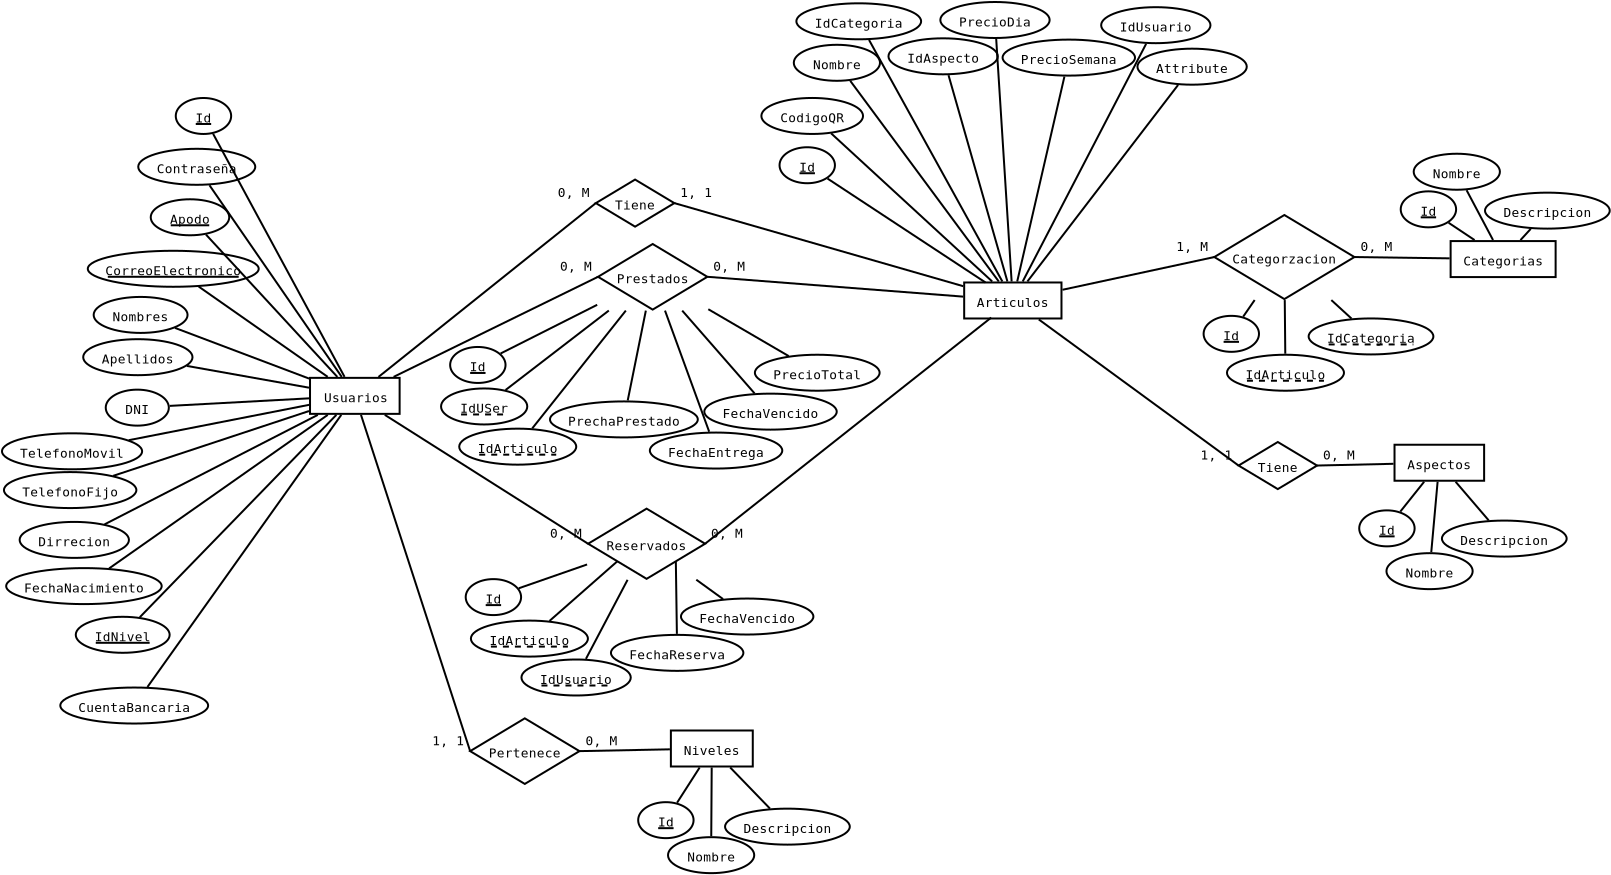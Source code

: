 <?xml version="1.0" encoding="UTF-8"?>
<dia:diagram xmlns:dia="http://www.lysator.liu.se/~alla/dia/">
  <dia:layer name="Background" visible="true" active="true">
    <dia:object type="ER - Entity" version="0" id="O0">
      <dia:attribute name="obj_pos">
        <dia:point val="7.492,15.119"/>
      </dia:attribute>
      <dia:attribute name="obj_bb">
        <dia:rectangle val="7.442,15.069;12.022,16.969"/>
      </dia:attribute>
      <dia:attribute name="elem_corner">
        <dia:point val="7.492,15.119"/>
      </dia:attribute>
      <dia:attribute name="elem_width">
        <dia:real val="4.48"/>
      </dia:attribute>
      <dia:attribute name="elem_height">
        <dia:real val="1.8"/>
      </dia:attribute>
      <dia:attribute name="border_width">
        <dia:real val="0.1"/>
      </dia:attribute>
      <dia:attribute name="border_color">
        <dia:color val="#000000"/>
      </dia:attribute>
      <dia:attribute name="inner_color">
        <dia:color val="#ffffff"/>
      </dia:attribute>
      <dia:attribute name="name">
        <dia:string>#Usuarios#</dia:string>
      </dia:attribute>
      <dia:attribute name="weak">
        <dia:boolean val="false"/>
      </dia:attribute>
      <dia:attribute name="associative">
        <dia:boolean val="false"/>
      </dia:attribute>
      <dia:attribute name="font">
        <dia:font family="monospace" style="0" name="Courier"/>
      </dia:attribute>
      <dia:attribute name="font_height">
        <dia:real val="0.8"/>
      </dia:attribute>
    </dia:object>
    <dia:object type="ER - Entity" version="0" id="O1">
      <dia:attribute name="obj_pos">
        <dia:point val="40.2,10.35"/>
      </dia:attribute>
      <dia:attribute name="obj_bb">
        <dia:rectangle val="40.15,10.3;45.115,12.2"/>
      </dia:attribute>
      <dia:attribute name="elem_corner">
        <dia:point val="40.2,10.35"/>
      </dia:attribute>
      <dia:attribute name="elem_width">
        <dia:real val="4.865"/>
      </dia:attribute>
      <dia:attribute name="elem_height">
        <dia:real val="1.8"/>
      </dia:attribute>
      <dia:attribute name="border_width">
        <dia:real val="0.1"/>
      </dia:attribute>
      <dia:attribute name="border_color">
        <dia:color val="#000000"/>
      </dia:attribute>
      <dia:attribute name="inner_color">
        <dia:color val="#ffffff"/>
      </dia:attribute>
      <dia:attribute name="name">
        <dia:string>#Articulos#</dia:string>
      </dia:attribute>
      <dia:attribute name="weak">
        <dia:boolean val="false"/>
      </dia:attribute>
      <dia:attribute name="associative">
        <dia:boolean val="false"/>
      </dia:attribute>
      <dia:attribute name="font">
        <dia:font family="monospace" style="0" name="Courier"/>
      </dia:attribute>
      <dia:attribute name="font_height">
        <dia:real val="0.8"/>
      </dia:attribute>
    </dia:object>
    <dia:object type="ER - Entity" version="0" id="O2">
      <dia:attribute name="obj_pos">
        <dia:point val="64.522,8.28"/>
      </dia:attribute>
      <dia:attribute name="obj_bb">
        <dia:rectangle val="64.472,8.23;69.822,10.13"/>
      </dia:attribute>
      <dia:attribute name="elem_corner">
        <dia:point val="64.522,8.28"/>
      </dia:attribute>
      <dia:attribute name="elem_width">
        <dia:real val="5.25"/>
      </dia:attribute>
      <dia:attribute name="elem_height">
        <dia:real val="1.8"/>
      </dia:attribute>
      <dia:attribute name="border_width">
        <dia:real val="0.1"/>
      </dia:attribute>
      <dia:attribute name="border_color">
        <dia:color val="#000000"/>
      </dia:attribute>
      <dia:attribute name="inner_color">
        <dia:color val="#ffffff"/>
      </dia:attribute>
      <dia:attribute name="name">
        <dia:string>#Categorias#</dia:string>
      </dia:attribute>
      <dia:attribute name="weak">
        <dia:boolean val="false"/>
      </dia:attribute>
      <dia:attribute name="associative">
        <dia:boolean val="false"/>
      </dia:attribute>
      <dia:attribute name="font">
        <dia:font family="monospace" style="0" name="Courier"/>
      </dia:attribute>
      <dia:attribute name="font_height">
        <dia:real val="0.8"/>
      </dia:attribute>
    </dia:object>
    <dia:object type="ER - Entity" version="0" id="O3">
      <dia:attribute name="obj_pos">
        <dia:point val="61.717,18.463"/>
      </dia:attribute>
      <dia:attribute name="obj_bb">
        <dia:rectangle val="61.667,18.413;66.247,20.313"/>
      </dia:attribute>
      <dia:attribute name="elem_corner">
        <dia:point val="61.717,18.463"/>
      </dia:attribute>
      <dia:attribute name="elem_width">
        <dia:real val="4.48"/>
      </dia:attribute>
      <dia:attribute name="elem_height">
        <dia:real val="1.8"/>
      </dia:attribute>
      <dia:attribute name="border_width">
        <dia:real val="0.1"/>
      </dia:attribute>
      <dia:attribute name="border_color">
        <dia:color val="#000000"/>
      </dia:attribute>
      <dia:attribute name="inner_color">
        <dia:color val="#ffffff"/>
      </dia:attribute>
      <dia:attribute name="name">
        <dia:string>#Aspectos#</dia:string>
      </dia:attribute>
      <dia:attribute name="weak">
        <dia:boolean val="false"/>
      </dia:attribute>
      <dia:attribute name="associative">
        <dia:boolean val="false"/>
      </dia:attribute>
      <dia:attribute name="font">
        <dia:font family="monospace" style="0" name="Courier"/>
      </dia:attribute>
      <dia:attribute name="font_height">
        <dia:real val="0.8"/>
      </dia:attribute>
    </dia:object>
    <dia:object type="ER - Relationship" version="0" id="O4">
      <dia:attribute name="obj_pos">
        <dia:point val="21.782,5.204"/>
      </dia:attribute>
      <dia:attribute name="obj_bb">
        <dia:rectangle val="19.892,5.154;27.597,7.609"/>
      </dia:attribute>
      <dia:attribute name="elem_corner">
        <dia:point val="21.782,5.204"/>
      </dia:attribute>
      <dia:attribute name="elem_width">
        <dia:real val="3.925"/>
      </dia:attribute>
      <dia:attribute name="elem_height">
        <dia:real val="2.355"/>
      </dia:attribute>
      <dia:attribute name="border_width">
        <dia:real val="0.1"/>
      </dia:attribute>
      <dia:attribute name="border_color">
        <dia:color val="#000000"/>
      </dia:attribute>
      <dia:attribute name="inner_color">
        <dia:color val="#ffffff"/>
      </dia:attribute>
      <dia:attribute name="name">
        <dia:string>#Tiene#</dia:string>
      </dia:attribute>
      <dia:attribute name="left_card">
        <dia:string>#0, M#</dia:string>
      </dia:attribute>
      <dia:attribute name="right_card">
        <dia:string>#1, 1#</dia:string>
      </dia:attribute>
      <dia:attribute name="identifying">
        <dia:boolean val="false"/>
      </dia:attribute>
      <dia:attribute name="rotated">
        <dia:boolean val="false"/>
      </dia:attribute>
      <dia:attribute name="font">
        <dia:font family="monospace" style="0" name="Courier"/>
      </dia:attribute>
      <dia:attribute name="font_height">
        <dia:real val="0.8"/>
      </dia:attribute>
    </dia:object>
    <dia:object type="Standard - Line" version="0" id="O5">
      <dia:attribute name="obj_pos">
        <dia:point val="10.914,15.073"/>
      </dia:attribute>
      <dia:attribute name="obj_bb">
        <dia:rectangle val="10.844,6.311;21.852,15.143"/>
      </dia:attribute>
      <dia:attribute name="conn_endpoints">
        <dia:point val="10.914,15.073"/>
        <dia:point val="21.782,6.381"/>
      </dia:attribute>
      <dia:attribute name="numcp">
        <dia:int val="1"/>
      </dia:attribute>
      <dia:connections>
        <dia:connection handle="0" to="O0" connection="8"/>
        <dia:connection handle="1" to="O4" connection="0"/>
      </dia:connections>
    </dia:object>
    <dia:object type="Standard - Line" version="0" id="O6">
      <dia:attribute name="obj_pos">
        <dia:point val="25.707,6.381"/>
      </dia:attribute>
      <dia:attribute name="obj_bb">
        <dia:rectangle val="25.645,6.32;40.213,10.598"/>
      </dia:attribute>
      <dia:attribute name="conn_endpoints">
        <dia:point val="25.707,6.381"/>
        <dia:point val="40.151,10.536"/>
      </dia:attribute>
      <dia:attribute name="numcp">
        <dia:int val="1"/>
      </dia:attribute>
      <dia:connections>
        <dia:connection handle="0" to="O4" connection="4"/>
        <dia:connection handle="1" to="O1" connection="8"/>
      </dia:connections>
    </dia:object>
    <dia:object type="ER - Relationship" version="0" id="O7">
      <dia:attribute name="obj_pos">
        <dia:point val="21.892,8.427"/>
      </dia:attribute>
      <dia:attribute name="obj_bb">
        <dia:rectangle val="20.002,8.377;29.247,11.756"/>
      </dia:attribute>
      <dia:attribute name="elem_corner">
        <dia:point val="21.892,8.427"/>
      </dia:attribute>
      <dia:attribute name="elem_width">
        <dia:real val="5.465"/>
      </dia:attribute>
      <dia:attribute name="elem_height">
        <dia:real val="3.279"/>
      </dia:attribute>
      <dia:attribute name="border_width">
        <dia:real val="0.1"/>
      </dia:attribute>
      <dia:attribute name="border_color">
        <dia:color val="#000000"/>
      </dia:attribute>
      <dia:attribute name="inner_color">
        <dia:color val="#ffffff"/>
      </dia:attribute>
      <dia:attribute name="name">
        <dia:string>#Prestados#</dia:string>
      </dia:attribute>
      <dia:attribute name="left_card">
        <dia:string>#0, M#</dia:string>
      </dia:attribute>
      <dia:attribute name="right_card">
        <dia:string>#0, M#</dia:string>
      </dia:attribute>
      <dia:attribute name="identifying">
        <dia:boolean val="false"/>
      </dia:attribute>
      <dia:attribute name="rotated">
        <dia:boolean val="false"/>
      </dia:attribute>
      <dia:attribute name="font">
        <dia:font family="monospace" style="0" name="Courier"/>
      </dia:attribute>
      <dia:attribute name="font_height">
        <dia:real val="0.8"/>
      </dia:attribute>
    </dia:object>
    <dia:object type="Standard - Line" version="0" id="O8">
      <dia:attribute name="obj_pos">
        <dia:point val="11.67,15.07"/>
      </dia:attribute>
      <dia:attribute name="obj_bb">
        <dia:rectangle val="11.604,9.999;21.959,15.137"/>
      </dia:attribute>
      <dia:attribute name="conn_endpoints">
        <dia:point val="11.67,15.07"/>
        <dia:point val="21.892,10.066"/>
      </dia:attribute>
      <dia:attribute name="numcp">
        <dia:int val="1"/>
      </dia:attribute>
      <dia:connections>
        <dia:connection handle="0" to="O0" connection="8"/>
        <dia:connection handle="1" to="O7" connection="0"/>
      </dia:connections>
    </dia:object>
    <dia:object type="Standard - Line" version="0" id="O9">
      <dia:attribute name="obj_pos">
        <dia:point val="27.357,10.066"/>
      </dia:attribute>
      <dia:attribute name="obj_bb">
        <dia:rectangle val="27.303,10.012;40.204,11.111"/>
      </dia:attribute>
      <dia:attribute name="conn_endpoints">
        <dia:point val="27.357,10.066"/>
        <dia:point val="40.15,11.058"/>
      </dia:attribute>
      <dia:attribute name="numcp">
        <dia:int val="1"/>
      </dia:attribute>
      <dia:connections>
        <dia:connection handle="0" to="O7" connection="4"/>
        <dia:connection handle="1" to="O1" connection="8"/>
      </dia:connections>
    </dia:object>
    <dia:object type="ER - Relationship" version="0" id="O10">
      <dia:attribute name="obj_pos">
        <dia:point val="21.395,21.658"/>
      </dia:attribute>
      <dia:attribute name="obj_bb">
        <dia:rectangle val="19.505,21.608;29.135,25.218"/>
      </dia:attribute>
      <dia:attribute name="elem_corner">
        <dia:point val="21.395,21.658"/>
      </dia:attribute>
      <dia:attribute name="elem_width">
        <dia:real val="5.85"/>
      </dia:attribute>
      <dia:attribute name="elem_height">
        <dia:real val="3.51"/>
      </dia:attribute>
      <dia:attribute name="border_width">
        <dia:real val="0.1"/>
      </dia:attribute>
      <dia:attribute name="border_color">
        <dia:color val="#000000"/>
      </dia:attribute>
      <dia:attribute name="inner_color">
        <dia:color val="#ffffff"/>
      </dia:attribute>
      <dia:attribute name="name">
        <dia:string>#Reservados#</dia:string>
      </dia:attribute>
      <dia:attribute name="left_card">
        <dia:string>#0, M#</dia:string>
      </dia:attribute>
      <dia:attribute name="right_card">
        <dia:string>#0, M#</dia:string>
      </dia:attribute>
      <dia:attribute name="identifying">
        <dia:boolean val="false"/>
      </dia:attribute>
      <dia:attribute name="rotated">
        <dia:boolean val="false"/>
      </dia:attribute>
      <dia:attribute name="font">
        <dia:font family="monospace" style="0" name="Courier"/>
      </dia:attribute>
      <dia:attribute name="font_height">
        <dia:real val="0.8"/>
      </dia:attribute>
    </dia:object>
    <dia:object type="Standard - Line" version="0" id="O11">
      <dia:attribute name="obj_pos">
        <dia:point val="11.23,16.969"/>
      </dia:attribute>
      <dia:attribute name="obj_bb">
        <dia:rectangle val="11.161,16.9;21.464,23.482"/>
      </dia:attribute>
      <dia:attribute name="conn_endpoints">
        <dia:point val="11.23,16.969"/>
        <dia:point val="21.395,23.413"/>
      </dia:attribute>
      <dia:attribute name="numcp">
        <dia:int val="1"/>
      </dia:attribute>
      <dia:connections>
        <dia:connection handle="0" to="O0" connection="8"/>
        <dia:connection handle="1" to="O10" connection="0"/>
      </dia:connections>
    </dia:object>
    <dia:object type="Standard - Line" version="0" id="O12">
      <dia:attribute name="obj_pos">
        <dia:point val="41.551,12.105"/>
      </dia:attribute>
      <dia:attribute name="obj_bb">
        <dia:rectangle val="27.175,12.035;41.621,23.483"/>
      </dia:attribute>
      <dia:attribute name="conn_endpoints">
        <dia:point val="41.551,12.105"/>
        <dia:point val="27.245,23.413"/>
      </dia:attribute>
      <dia:attribute name="numcp">
        <dia:int val="1"/>
      </dia:attribute>
      <dia:connections>
        <dia:connection handle="0" to="O1" connection="8"/>
        <dia:connection handle="1" to="O10" connection="4"/>
      </dia:connections>
    </dia:object>
    <dia:object type="ER - Relationship" version="0" id="O13">
      <dia:attribute name="obj_pos">
        <dia:point val="52.706,6.977"/>
      </dia:attribute>
      <dia:attribute name="obj_bb">
        <dia:rectangle val="50.816,6.927;61.601,11.23"/>
      </dia:attribute>
      <dia:attribute name="elem_corner">
        <dia:point val="52.706,6.977"/>
      </dia:attribute>
      <dia:attribute name="elem_width">
        <dia:real val="7.005"/>
      </dia:attribute>
      <dia:attribute name="elem_height">
        <dia:real val="4.203"/>
      </dia:attribute>
      <dia:attribute name="border_width">
        <dia:real val="0.1"/>
      </dia:attribute>
      <dia:attribute name="border_color">
        <dia:color val="#000000"/>
      </dia:attribute>
      <dia:attribute name="inner_color">
        <dia:color val="#ffffff"/>
      </dia:attribute>
      <dia:attribute name="name">
        <dia:string>#Categorzacion#</dia:string>
      </dia:attribute>
      <dia:attribute name="left_card">
        <dia:string>#1, M#</dia:string>
      </dia:attribute>
      <dia:attribute name="right_card">
        <dia:string>#0, M#</dia:string>
      </dia:attribute>
      <dia:attribute name="identifying">
        <dia:boolean val="false"/>
      </dia:attribute>
      <dia:attribute name="rotated">
        <dia:boolean val="false"/>
      </dia:attribute>
      <dia:attribute name="font">
        <dia:font family="monospace" style="0" name="Courier"/>
      </dia:attribute>
      <dia:attribute name="font_height">
        <dia:real val="0.8"/>
      </dia:attribute>
    </dia:object>
    <dia:object type="Standard - Line" version="0" id="O14">
      <dia:attribute name="obj_pos">
        <dia:point val="45.115,10.715"/>
      </dia:attribute>
      <dia:attribute name="obj_bb">
        <dia:rectangle val="45.055,9.019;52.766,10.774"/>
      </dia:attribute>
      <dia:attribute name="conn_endpoints">
        <dia:point val="45.115,10.715"/>
        <dia:point val="52.706,9.078"/>
      </dia:attribute>
      <dia:attribute name="numcp">
        <dia:int val="1"/>
      </dia:attribute>
      <dia:connections>
        <dia:connection handle="0" to="O1" connection="8"/>
        <dia:connection handle="1" to="O13" connection="0"/>
      </dia:connections>
    </dia:object>
    <dia:object type="Standard - Line" version="0" id="O15">
      <dia:attribute name="obj_pos">
        <dia:point val="59.711,9.078"/>
      </dia:attribute>
      <dia:attribute name="obj_bb">
        <dia:rectangle val="59.661,9.027;64.523,9.194"/>
      </dia:attribute>
      <dia:attribute name="conn_endpoints">
        <dia:point val="59.711,9.078"/>
        <dia:point val="64.473,9.143"/>
      </dia:attribute>
      <dia:attribute name="numcp">
        <dia:int val="1"/>
      </dia:attribute>
      <dia:connections>
        <dia:connection handle="0" to="O13" connection="4"/>
        <dia:connection handle="1" to="O2" connection="8"/>
      </dia:connections>
    </dia:object>
    <dia:object type="ER - Entity" version="0" id="O16">
      <dia:attribute name="obj_pos">
        <dia:point val="25.535,32.751"/>
      </dia:attribute>
      <dia:attribute name="obj_bb">
        <dia:rectangle val="25.485,32.701;29.68,34.601"/>
      </dia:attribute>
      <dia:attribute name="elem_corner">
        <dia:point val="25.535,32.751"/>
      </dia:attribute>
      <dia:attribute name="elem_width">
        <dia:real val="4.095"/>
      </dia:attribute>
      <dia:attribute name="elem_height">
        <dia:real val="1.8"/>
      </dia:attribute>
      <dia:attribute name="border_width">
        <dia:real val="0.1"/>
      </dia:attribute>
      <dia:attribute name="border_color">
        <dia:color val="#000000"/>
      </dia:attribute>
      <dia:attribute name="inner_color">
        <dia:color val="#ffffff"/>
      </dia:attribute>
      <dia:attribute name="name">
        <dia:string>#Niveles#</dia:string>
      </dia:attribute>
      <dia:attribute name="weak">
        <dia:boolean val="false"/>
      </dia:attribute>
      <dia:attribute name="associative">
        <dia:boolean val="false"/>
      </dia:attribute>
      <dia:attribute name="font">
        <dia:font family="monospace" style="0" name="Courier"/>
      </dia:attribute>
      <dia:attribute name="font_height">
        <dia:real val="0.8"/>
      </dia:attribute>
    </dia:object>
    <dia:object type="ER - Relationship" version="0" id="O17">
      <dia:attribute name="obj_pos">
        <dia:point val="15.498,32.143"/>
      </dia:attribute>
      <dia:attribute name="obj_bb">
        <dia:rectangle val="13.608,32.093;22.853,35.472"/>
      </dia:attribute>
      <dia:attribute name="elem_corner">
        <dia:point val="15.498,32.143"/>
      </dia:attribute>
      <dia:attribute name="elem_width">
        <dia:real val="5.465"/>
      </dia:attribute>
      <dia:attribute name="elem_height">
        <dia:real val="3.279"/>
      </dia:attribute>
      <dia:attribute name="border_width">
        <dia:real val="0.1"/>
      </dia:attribute>
      <dia:attribute name="border_color">
        <dia:color val="#000000"/>
      </dia:attribute>
      <dia:attribute name="inner_color">
        <dia:color val="#ffffff"/>
      </dia:attribute>
      <dia:attribute name="name">
        <dia:string>#Pertenece#</dia:string>
      </dia:attribute>
      <dia:attribute name="left_card">
        <dia:string>#1, 1#</dia:string>
      </dia:attribute>
      <dia:attribute name="right_card">
        <dia:string>#0, M#</dia:string>
      </dia:attribute>
      <dia:attribute name="identifying">
        <dia:boolean val="false"/>
      </dia:attribute>
      <dia:attribute name="rotated">
        <dia:boolean val="false"/>
      </dia:attribute>
      <dia:attribute name="font">
        <dia:font family="monospace" style="0" name="Courier"/>
      </dia:attribute>
      <dia:attribute name="font_height">
        <dia:real val="0.8"/>
      </dia:attribute>
    </dia:object>
    <dia:object type="Standard - Line" version="0" id="O18">
      <dia:attribute name="obj_pos">
        <dia:point val="18.231,33.782"/>
      </dia:attribute>
      <dia:attribute name="obj_bb">
        <dia:rectangle val="18.231,33.782;18.231,33.782"/>
      </dia:attribute>
      <dia:attribute name="conn_endpoints">
        <dia:point val="18.231,33.782"/>
        <dia:point val="18.231,33.782"/>
      </dia:attribute>
      <dia:attribute name="numcp">
        <dia:int val="1"/>
      </dia:attribute>
      <dia:connections>
        <dia:connection handle="0" to="O17" connection="8"/>
        <dia:connection handle="1" to="O17" connection="8"/>
      </dia:connections>
    </dia:object>
    <dia:object type="Standard - Line" version="0" id="O19">
      <dia:attribute name="obj_pos">
        <dia:point val="10.04,16.969"/>
      </dia:attribute>
      <dia:attribute name="obj_bb">
        <dia:rectangle val="9.977,16.906;15.561,33.845"/>
      </dia:attribute>
      <dia:attribute name="conn_endpoints">
        <dia:point val="10.04,16.969"/>
        <dia:point val="15.498,33.782"/>
      </dia:attribute>
      <dia:attribute name="numcp">
        <dia:int val="1"/>
      </dia:attribute>
      <dia:connections>
        <dia:connection handle="0" to="O0" connection="8"/>
        <dia:connection handle="1" to="O17" connection="0"/>
      </dia:connections>
    </dia:object>
    <dia:object type="Standard - Line" version="0" id="O20">
      <dia:attribute name="obj_pos">
        <dia:point val="20.963,33.782"/>
      </dia:attribute>
      <dia:attribute name="obj_bb">
        <dia:rectangle val="20.912,33.642;25.538,33.833"/>
      </dia:attribute>
      <dia:attribute name="conn_endpoints">
        <dia:point val="20.963,33.782"/>
        <dia:point val="25.487,33.692"/>
      </dia:attribute>
      <dia:attribute name="numcp">
        <dia:int val="1"/>
      </dia:attribute>
      <dia:connections>
        <dia:connection handle="0" to="O17" connection="4"/>
        <dia:connection handle="1" to="O16" connection="8"/>
      </dia:connections>
    </dia:object>
    <dia:object type="ER - Relationship" version="0" id="O21">
      <dia:attribute name="obj_pos">
        <dia:point val="53.918,18.326"/>
      </dia:attribute>
      <dia:attribute name="obj_bb">
        <dia:rectangle val="52.028,18.276;59.733,20.731"/>
      </dia:attribute>
      <dia:attribute name="elem_corner">
        <dia:point val="53.918,18.326"/>
      </dia:attribute>
      <dia:attribute name="elem_width">
        <dia:real val="3.925"/>
      </dia:attribute>
      <dia:attribute name="elem_height">
        <dia:real val="2.355"/>
      </dia:attribute>
      <dia:attribute name="border_width">
        <dia:real val="0.1"/>
      </dia:attribute>
      <dia:attribute name="border_color">
        <dia:color val="#000000"/>
      </dia:attribute>
      <dia:attribute name="inner_color">
        <dia:color val="#ffffff"/>
      </dia:attribute>
      <dia:attribute name="name">
        <dia:string>#Tiene#</dia:string>
      </dia:attribute>
      <dia:attribute name="left_card">
        <dia:string>#1, 1#</dia:string>
      </dia:attribute>
      <dia:attribute name="right_card">
        <dia:string>#0, M#</dia:string>
      </dia:attribute>
      <dia:attribute name="identifying">
        <dia:boolean val="false"/>
      </dia:attribute>
      <dia:attribute name="rotated">
        <dia:boolean val="false"/>
      </dia:attribute>
      <dia:attribute name="font">
        <dia:font family="monospace" style="0" name="Courier"/>
      </dia:attribute>
      <dia:attribute name="font_height">
        <dia:real val="0.8"/>
      </dia:attribute>
    </dia:object>
    <dia:object type="Standard - Line" version="0" id="O22">
      <dia:attribute name="obj_pos">
        <dia:point val="43.931,12.2"/>
      </dia:attribute>
      <dia:attribute name="obj_bb">
        <dia:rectangle val="43.861,12.13;53.988,19.573"/>
      </dia:attribute>
      <dia:attribute name="conn_endpoints">
        <dia:point val="43.931,12.2"/>
        <dia:point val="53.918,19.503"/>
      </dia:attribute>
      <dia:attribute name="numcp">
        <dia:int val="1"/>
      </dia:attribute>
      <dia:connections>
        <dia:connection handle="0" to="O1" connection="8"/>
        <dia:connection handle="1" to="O21" connection="0"/>
      </dia:connections>
    </dia:object>
    <dia:object type="Standard - Line" version="0" id="O23">
      <dia:attribute name="obj_pos">
        <dia:point val="61.667,19.416"/>
      </dia:attribute>
      <dia:attribute name="obj_bb">
        <dia:rectangle val="57.792,19.365;61.718,19.555"/>
      </dia:attribute>
      <dia:attribute name="conn_endpoints">
        <dia:point val="61.667,19.416"/>
        <dia:point val="57.843,19.503"/>
      </dia:attribute>
      <dia:attribute name="numcp">
        <dia:int val="1"/>
      </dia:attribute>
      <dia:connections>
        <dia:connection handle="0" to="O3" connection="8"/>
        <dia:connection handle="1" to="O21" connection="4"/>
      </dia:connections>
    </dia:object>
    <dia:object type="ER - Attribute" version="0" id="O24">
      <dia:attribute name="obj_pos">
        <dia:point val="0.779,1.125"/>
      </dia:attribute>
      <dia:attribute name="obj_bb">
        <dia:rectangle val="0.729,1.075;3.599,2.975"/>
      </dia:attribute>
      <dia:attribute name="elem_corner">
        <dia:point val="0.779,1.125"/>
      </dia:attribute>
      <dia:attribute name="elem_width">
        <dia:real val="2.77"/>
      </dia:attribute>
      <dia:attribute name="elem_height">
        <dia:real val="1.8"/>
      </dia:attribute>
      <dia:attribute name="border_width">
        <dia:real val="0.1"/>
      </dia:attribute>
      <dia:attribute name="border_color">
        <dia:color val="#000000"/>
      </dia:attribute>
      <dia:attribute name="inner_color">
        <dia:color val="#ffffff"/>
      </dia:attribute>
      <dia:attribute name="name">
        <dia:string>#Id#</dia:string>
      </dia:attribute>
      <dia:attribute name="key">
        <dia:boolean val="true"/>
      </dia:attribute>
      <dia:attribute name="weak_key">
        <dia:boolean val="false"/>
      </dia:attribute>
      <dia:attribute name="derived">
        <dia:boolean val="false"/>
      </dia:attribute>
      <dia:attribute name="multivalued">
        <dia:boolean val="false"/>
      </dia:attribute>
      <dia:attribute name="font">
        <dia:font family="monospace" style="0" name="Courier"/>
      </dia:attribute>
      <dia:attribute name="font_height">
        <dia:real val="0.8"/>
      </dia:attribute>
    </dia:object>
    <dia:object type="ER - Attribute" version="0" id="O25">
      <dia:attribute name="obj_pos">
        <dia:point val="-0.472,6.19"/>
      </dia:attribute>
      <dia:attribute name="obj_bb">
        <dia:rectangle val="-0.522,6.14;3.503,8.04"/>
      </dia:attribute>
      <dia:attribute name="elem_corner">
        <dia:point val="-0.472,6.19"/>
      </dia:attribute>
      <dia:attribute name="elem_width">
        <dia:real val="3.925"/>
      </dia:attribute>
      <dia:attribute name="elem_height">
        <dia:real val="1.8"/>
      </dia:attribute>
      <dia:attribute name="border_width">
        <dia:real val="0.1"/>
      </dia:attribute>
      <dia:attribute name="border_color">
        <dia:color val="#000000"/>
      </dia:attribute>
      <dia:attribute name="inner_color">
        <dia:color val="#ffffff"/>
      </dia:attribute>
      <dia:attribute name="name">
        <dia:string>#Apodo#</dia:string>
      </dia:attribute>
      <dia:attribute name="key">
        <dia:boolean val="true"/>
      </dia:attribute>
      <dia:attribute name="weak_key">
        <dia:boolean val="false"/>
      </dia:attribute>
      <dia:attribute name="derived">
        <dia:boolean val="false"/>
      </dia:attribute>
      <dia:attribute name="multivalued">
        <dia:boolean val="false"/>
      </dia:attribute>
      <dia:attribute name="font">
        <dia:font family="monospace" style="0" name="Courier"/>
      </dia:attribute>
      <dia:attribute name="font_height">
        <dia:real val="0.8"/>
      </dia:attribute>
    </dia:object>
    <dia:object type="ER - Attribute" version="0" id="O26">
      <dia:attribute name="obj_pos">
        <dia:point val="-1.097,3.666"/>
      </dia:attribute>
      <dia:attribute name="obj_bb">
        <dia:rectangle val="-1.147,3.616;4.803,5.516"/>
      </dia:attribute>
      <dia:attribute name="elem_corner">
        <dia:point val="-1.097,3.666"/>
      </dia:attribute>
      <dia:attribute name="elem_width">
        <dia:real val="5.85"/>
      </dia:attribute>
      <dia:attribute name="elem_height">
        <dia:real val="1.8"/>
      </dia:attribute>
      <dia:attribute name="border_width">
        <dia:real val="0.1"/>
      </dia:attribute>
      <dia:attribute name="border_color">
        <dia:color val="#000000"/>
      </dia:attribute>
      <dia:attribute name="inner_color">
        <dia:color val="#ffffff"/>
      </dia:attribute>
      <dia:attribute name="name">
        <dia:string>#Contraseña#</dia:string>
      </dia:attribute>
      <dia:attribute name="key">
        <dia:boolean val="false"/>
      </dia:attribute>
      <dia:attribute name="weak_key">
        <dia:boolean val="false"/>
      </dia:attribute>
      <dia:attribute name="derived">
        <dia:boolean val="false"/>
      </dia:attribute>
      <dia:attribute name="multivalued">
        <dia:boolean val="false"/>
      </dia:attribute>
      <dia:attribute name="font">
        <dia:font family="monospace" style="0" name="Courier"/>
      </dia:attribute>
      <dia:attribute name="font_height">
        <dia:real val="0.8"/>
      </dia:attribute>
    </dia:object>
    <dia:object type="ER - Attribute" version="0" id="O27">
      <dia:attribute name="obj_pos">
        <dia:point val="-3.619,8.765"/>
      </dia:attribute>
      <dia:attribute name="obj_bb">
        <dia:rectangle val="-3.669,8.715;4.976,10.615"/>
      </dia:attribute>
      <dia:attribute name="elem_corner">
        <dia:point val="-3.619,8.765"/>
      </dia:attribute>
      <dia:attribute name="elem_width">
        <dia:real val="8.545"/>
      </dia:attribute>
      <dia:attribute name="elem_height">
        <dia:real val="1.8"/>
      </dia:attribute>
      <dia:attribute name="border_width">
        <dia:real val="0.1"/>
      </dia:attribute>
      <dia:attribute name="border_color">
        <dia:color val="#000000"/>
      </dia:attribute>
      <dia:attribute name="inner_color">
        <dia:color val="#ffffff"/>
      </dia:attribute>
      <dia:attribute name="name">
        <dia:string>#CorreoElectronico#</dia:string>
      </dia:attribute>
      <dia:attribute name="key">
        <dia:boolean val="true"/>
      </dia:attribute>
      <dia:attribute name="weak_key">
        <dia:boolean val="false"/>
      </dia:attribute>
      <dia:attribute name="derived">
        <dia:boolean val="false"/>
      </dia:attribute>
      <dia:attribute name="multivalued">
        <dia:boolean val="false"/>
      </dia:attribute>
      <dia:attribute name="font">
        <dia:font family="monospace" style="0" name="Courier"/>
      </dia:attribute>
      <dia:attribute name="font_height">
        <dia:real val="0.8"/>
      </dia:attribute>
    </dia:object>
    <dia:object type="ER - Attribute" version="0" id="O28">
      <dia:attribute name="obj_pos">
        <dia:point val="-3.326,11.072"/>
      </dia:attribute>
      <dia:attribute name="obj_bb">
        <dia:rectangle val="-3.376,11.022;1.419,12.922"/>
      </dia:attribute>
      <dia:attribute name="elem_corner">
        <dia:point val="-3.326,11.072"/>
      </dia:attribute>
      <dia:attribute name="elem_width">
        <dia:real val="4.695"/>
      </dia:attribute>
      <dia:attribute name="elem_height">
        <dia:real val="1.8"/>
      </dia:attribute>
      <dia:attribute name="border_width">
        <dia:real val="0.1"/>
      </dia:attribute>
      <dia:attribute name="border_color">
        <dia:color val="#000000"/>
      </dia:attribute>
      <dia:attribute name="inner_color">
        <dia:color val="#ffffff"/>
      </dia:attribute>
      <dia:attribute name="name">
        <dia:string>#Nombres#</dia:string>
      </dia:attribute>
      <dia:attribute name="key">
        <dia:boolean val="false"/>
      </dia:attribute>
      <dia:attribute name="weak_key">
        <dia:boolean val="false"/>
      </dia:attribute>
      <dia:attribute name="derived">
        <dia:boolean val="false"/>
      </dia:attribute>
      <dia:attribute name="multivalued">
        <dia:boolean val="false"/>
      </dia:attribute>
      <dia:attribute name="font">
        <dia:font family="monospace" style="0" name="Courier"/>
      </dia:attribute>
      <dia:attribute name="font_height">
        <dia:real val="0.8"/>
      </dia:attribute>
    </dia:object>
    <dia:object type="ER - Attribute" version="0" id="O29">
      <dia:attribute name="obj_pos">
        <dia:point val="-3.849,13.185"/>
      </dia:attribute>
      <dia:attribute name="obj_bb">
        <dia:rectangle val="-3.899,13.135;1.666,15.035"/>
      </dia:attribute>
      <dia:attribute name="elem_corner">
        <dia:point val="-3.849,13.185"/>
      </dia:attribute>
      <dia:attribute name="elem_width">
        <dia:real val="5.465"/>
      </dia:attribute>
      <dia:attribute name="elem_height">
        <dia:real val="1.8"/>
      </dia:attribute>
      <dia:attribute name="border_width">
        <dia:real val="0.1"/>
      </dia:attribute>
      <dia:attribute name="border_color">
        <dia:color val="#000000"/>
      </dia:attribute>
      <dia:attribute name="inner_color">
        <dia:color val="#ffffff"/>
      </dia:attribute>
      <dia:attribute name="name">
        <dia:string>#Apellidos#</dia:string>
      </dia:attribute>
      <dia:attribute name="key">
        <dia:boolean val="false"/>
      </dia:attribute>
      <dia:attribute name="weak_key">
        <dia:boolean val="false"/>
      </dia:attribute>
      <dia:attribute name="derived">
        <dia:boolean val="false"/>
      </dia:attribute>
      <dia:attribute name="multivalued">
        <dia:boolean val="false"/>
      </dia:attribute>
      <dia:attribute name="font">
        <dia:font family="monospace" style="0" name="Courier"/>
      </dia:attribute>
      <dia:attribute name="font_height">
        <dia:real val="0.8"/>
      </dia:attribute>
    </dia:object>
    <dia:object type="ER - Attribute" version="0" id="O30">
      <dia:attribute name="obj_pos">
        <dia:point val="-2.722,15.708"/>
      </dia:attribute>
      <dia:attribute name="obj_bb">
        <dia:rectangle val="-2.772,15.658;0.483,17.558"/>
      </dia:attribute>
      <dia:attribute name="elem_corner">
        <dia:point val="-2.722,15.708"/>
      </dia:attribute>
      <dia:attribute name="elem_width">
        <dia:real val="3.155"/>
      </dia:attribute>
      <dia:attribute name="elem_height">
        <dia:real val="1.8"/>
      </dia:attribute>
      <dia:attribute name="border_width">
        <dia:real val="0.1"/>
      </dia:attribute>
      <dia:attribute name="border_color">
        <dia:color val="#000000"/>
      </dia:attribute>
      <dia:attribute name="inner_color">
        <dia:color val="#ffffff"/>
      </dia:attribute>
      <dia:attribute name="name">
        <dia:string>#DNI#</dia:string>
      </dia:attribute>
      <dia:attribute name="key">
        <dia:boolean val="false"/>
      </dia:attribute>
      <dia:attribute name="weak_key">
        <dia:boolean val="false"/>
      </dia:attribute>
      <dia:attribute name="derived">
        <dia:boolean val="false"/>
      </dia:attribute>
      <dia:attribute name="multivalued">
        <dia:boolean val="false"/>
      </dia:attribute>
      <dia:attribute name="font">
        <dia:font family="monospace" style="0" name="Courier"/>
      </dia:attribute>
      <dia:attribute name="font_height">
        <dia:real val="0.8"/>
      </dia:attribute>
    </dia:object>
    <dia:object type="ER - Attribute" version="0" id="O31">
      <dia:attribute name="obj_pos">
        <dia:point val="-7.909,17.891"/>
      </dia:attribute>
      <dia:attribute name="obj_bb">
        <dia:rectangle val="-7.959,17.841;-0.854,19.741"/>
      </dia:attribute>
      <dia:attribute name="elem_corner">
        <dia:point val="-7.909,17.891"/>
      </dia:attribute>
      <dia:attribute name="elem_width">
        <dia:real val="7.005"/>
      </dia:attribute>
      <dia:attribute name="elem_height">
        <dia:real val="1.8"/>
      </dia:attribute>
      <dia:attribute name="border_width">
        <dia:real val="0.1"/>
      </dia:attribute>
      <dia:attribute name="border_color">
        <dia:color val="#000000"/>
      </dia:attribute>
      <dia:attribute name="inner_color">
        <dia:color val="#ffffff"/>
      </dia:attribute>
      <dia:attribute name="name">
        <dia:string>#TelefonoMovil#</dia:string>
      </dia:attribute>
      <dia:attribute name="key">
        <dia:boolean val="false"/>
      </dia:attribute>
      <dia:attribute name="weak_key">
        <dia:boolean val="false"/>
      </dia:attribute>
      <dia:attribute name="derived">
        <dia:boolean val="false"/>
      </dia:attribute>
      <dia:attribute name="multivalued">
        <dia:boolean val="false"/>
      </dia:attribute>
      <dia:attribute name="font">
        <dia:font family="monospace" style="0" name="Courier"/>
      </dia:attribute>
      <dia:attribute name="font_height">
        <dia:real val="0.8"/>
      </dia:attribute>
    </dia:object>
    <dia:object type="ER - Attribute" version="0" id="O32">
      <dia:attribute name="obj_pos">
        <dia:point val="-7.811,19.83"/>
      </dia:attribute>
      <dia:attribute name="obj_bb">
        <dia:rectangle val="-7.861,19.78;-1.141,21.68"/>
      </dia:attribute>
      <dia:attribute name="elem_corner">
        <dia:point val="-7.811,19.83"/>
      </dia:attribute>
      <dia:attribute name="elem_width">
        <dia:real val="6.62"/>
      </dia:attribute>
      <dia:attribute name="elem_height">
        <dia:real val="1.8"/>
      </dia:attribute>
      <dia:attribute name="border_width">
        <dia:real val="0.1"/>
      </dia:attribute>
      <dia:attribute name="border_color">
        <dia:color val="#000000"/>
      </dia:attribute>
      <dia:attribute name="inner_color">
        <dia:color val="#ffffff"/>
      </dia:attribute>
      <dia:attribute name="name">
        <dia:string>#TelefonoFijo#</dia:string>
      </dia:attribute>
      <dia:attribute name="key">
        <dia:boolean val="false"/>
      </dia:attribute>
      <dia:attribute name="weak_key">
        <dia:boolean val="false"/>
      </dia:attribute>
      <dia:attribute name="derived">
        <dia:boolean val="false"/>
      </dia:attribute>
      <dia:attribute name="multivalued">
        <dia:boolean val="false"/>
      </dia:attribute>
      <dia:attribute name="font">
        <dia:font family="monospace" style="0" name="Courier"/>
      </dia:attribute>
      <dia:attribute name="font_height">
        <dia:real val="0.8"/>
      </dia:attribute>
    </dia:object>
    <dia:object type="ER - Attribute" version="0" id="O33">
      <dia:attribute name="obj_pos">
        <dia:point val="-7.027,22.321"/>
      </dia:attribute>
      <dia:attribute name="obj_bb">
        <dia:rectangle val="-7.077,22.271;-1.512,24.171"/>
      </dia:attribute>
      <dia:attribute name="elem_corner">
        <dia:point val="-7.027,22.321"/>
      </dia:attribute>
      <dia:attribute name="elem_width">
        <dia:real val="5.465"/>
      </dia:attribute>
      <dia:attribute name="elem_height">
        <dia:real val="1.8"/>
      </dia:attribute>
      <dia:attribute name="border_width">
        <dia:real val="0.1"/>
      </dia:attribute>
      <dia:attribute name="border_color">
        <dia:color val="#000000"/>
      </dia:attribute>
      <dia:attribute name="inner_color">
        <dia:color val="#ffffff"/>
      </dia:attribute>
      <dia:attribute name="name">
        <dia:string>#Dirrecion#</dia:string>
      </dia:attribute>
      <dia:attribute name="key">
        <dia:boolean val="false"/>
      </dia:attribute>
      <dia:attribute name="weak_key">
        <dia:boolean val="false"/>
      </dia:attribute>
      <dia:attribute name="derived">
        <dia:boolean val="false"/>
      </dia:attribute>
      <dia:attribute name="multivalued">
        <dia:boolean val="false"/>
      </dia:attribute>
      <dia:attribute name="font">
        <dia:font family="monospace" style="0" name="Courier"/>
      </dia:attribute>
      <dia:attribute name="font_height">
        <dia:real val="0.8"/>
      </dia:attribute>
    </dia:object>
    <dia:object type="ER - Attribute" version="0" id="O34">
      <dia:attribute name="obj_pos">
        <dia:point val="-7.7,24.631"/>
      </dia:attribute>
      <dia:attribute name="obj_bb">
        <dia:rectangle val="-7.75,24.581;0.125,26.481"/>
      </dia:attribute>
      <dia:attribute name="elem_corner">
        <dia:point val="-7.7,24.631"/>
      </dia:attribute>
      <dia:attribute name="elem_width">
        <dia:real val="7.775"/>
      </dia:attribute>
      <dia:attribute name="elem_height">
        <dia:real val="1.8"/>
      </dia:attribute>
      <dia:attribute name="border_width">
        <dia:real val="0.1"/>
      </dia:attribute>
      <dia:attribute name="border_color">
        <dia:color val="#000000"/>
      </dia:attribute>
      <dia:attribute name="inner_color">
        <dia:color val="#ffffff"/>
      </dia:attribute>
      <dia:attribute name="name">
        <dia:string>#FechaNacimiento#</dia:string>
      </dia:attribute>
      <dia:attribute name="key">
        <dia:boolean val="false"/>
      </dia:attribute>
      <dia:attribute name="weak_key">
        <dia:boolean val="false"/>
      </dia:attribute>
      <dia:attribute name="derived">
        <dia:boolean val="false"/>
      </dia:attribute>
      <dia:attribute name="multivalued">
        <dia:boolean val="false"/>
      </dia:attribute>
      <dia:attribute name="font">
        <dia:font family="monospace" style="0" name="Courier"/>
      </dia:attribute>
      <dia:attribute name="font_height">
        <dia:real val="0.8"/>
      </dia:attribute>
    </dia:object>
    <dia:object type="ER - Attribute" version="0" id="O35">
      <dia:attribute name="obj_pos">
        <dia:point val="-4.221,27.066"/>
      </dia:attribute>
      <dia:attribute name="obj_bb">
        <dia:rectangle val="-4.271,27.016;0.524,28.916"/>
      </dia:attribute>
      <dia:attribute name="elem_corner">
        <dia:point val="-4.221,27.066"/>
      </dia:attribute>
      <dia:attribute name="elem_width">
        <dia:real val="4.695"/>
      </dia:attribute>
      <dia:attribute name="elem_height">
        <dia:real val="1.8"/>
      </dia:attribute>
      <dia:attribute name="border_width">
        <dia:real val="0.1"/>
      </dia:attribute>
      <dia:attribute name="border_color">
        <dia:color val="#000000"/>
      </dia:attribute>
      <dia:attribute name="inner_color">
        <dia:color val="#ffffff"/>
      </dia:attribute>
      <dia:attribute name="name">
        <dia:string>#IdNivel#</dia:string>
      </dia:attribute>
      <dia:attribute name="key">
        <dia:boolean val="true"/>
      </dia:attribute>
      <dia:attribute name="weak_key">
        <dia:boolean val="false"/>
      </dia:attribute>
      <dia:attribute name="derived">
        <dia:boolean val="false"/>
      </dia:attribute>
      <dia:attribute name="multivalued">
        <dia:boolean val="false"/>
      </dia:attribute>
      <dia:attribute name="font">
        <dia:font family="monospace" style="0" name="Courier"/>
      </dia:attribute>
      <dia:attribute name="font_height">
        <dia:real val="0.8"/>
      </dia:attribute>
    </dia:object>
    <dia:object type="ER - Attribute" version="0" id="O36">
      <dia:attribute name="obj_pos">
        <dia:point val="-4.993,30.603"/>
      </dia:attribute>
      <dia:attribute name="obj_bb">
        <dia:rectangle val="-5.043,30.553;2.447,32.453"/>
      </dia:attribute>
      <dia:attribute name="elem_corner">
        <dia:point val="-4.993,30.603"/>
      </dia:attribute>
      <dia:attribute name="elem_width">
        <dia:real val="7.39"/>
      </dia:attribute>
      <dia:attribute name="elem_height">
        <dia:real val="1.8"/>
      </dia:attribute>
      <dia:attribute name="border_width">
        <dia:real val="0.1"/>
      </dia:attribute>
      <dia:attribute name="border_color">
        <dia:color val="#000000"/>
      </dia:attribute>
      <dia:attribute name="inner_color">
        <dia:color val="#ffffff"/>
      </dia:attribute>
      <dia:attribute name="name">
        <dia:string>#CuentaBancaria#</dia:string>
      </dia:attribute>
      <dia:attribute name="key">
        <dia:boolean val="false"/>
      </dia:attribute>
      <dia:attribute name="weak_key">
        <dia:boolean val="false"/>
      </dia:attribute>
      <dia:attribute name="derived">
        <dia:boolean val="false"/>
      </dia:attribute>
      <dia:attribute name="multivalued">
        <dia:boolean val="false"/>
      </dia:attribute>
      <dia:attribute name="font">
        <dia:font family="monospace" style="0" name="Courier"/>
      </dia:attribute>
      <dia:attribute name="font_height">
        <dia:real val="0.8"/>
      </dia:attribute>
    </dia:object>
    <dia:object type="Standard - Line" version="0" id="O37">
      <dia:attribute name="obj_pos">
        <dia:point val="2.647,2.918"/>
      </dia:attribute>
      <dia:attribute name="obj_bb">
        <dia:rectangle val="2.579,2.85;9.286,15.137"/>
      </dia:attribute>
      <dia:attribute name="conn_endpoints">
        <dia:point val="2.647,2.918"/>
        <dia:point val="9.218,15.069"/>
      </dia:attribute>
      <dia:attribute name="numcp">
        <dia:int val="1"/>
      </dia:attribute>
      <dia:connections>
        <dia:connection handle="0" to="O24" connection="8"/>
        <dia:connection handle="1" to="O0" connection="8"/>
      </dia:connections>
    </dia:object>
    <dia:object type="Standard - Line" version="0" id="O38">
      <dia:attribute name="obj_pos">
        <dia:point val="2.464,5.487"/>
      </dia:attribute>
      <dia:attribute name="obj_bb">
        <dia:rectangle val="2.395,5.418;9.149,15.144"/>
      </dia:attribute>
      <dia:attribute name="conn_endpoints">
        <dia:point val="2.464,5.487"/>
        <dia:point val="9.08,15.074"/>
      </dia:attribute>
      <dia:attribute name="numcp">
        <dia:int val="1"/>
      </dia:attribute>
      <dia:connections>
        <dia:connection handle="0" to="O26" connection="8"/>
        <dia:connection handle="1" to="O0" connection="8"/>
      </dia:connections>
    </dia:object>
    <dia:object type="Standard - Line" version="0" id="O39">
      <dia:attribute name="obj_pos">
        <dia:point val="2.29,7.956"/>
      </dia:attribute>
      <dia:attribute name="obj_bb">
        <dia:rectangle val="2.219,7.885;8.929,15.144"/>
      </dia:attribute>
      <dia:attribute name="conn_endpoints">
        <dia:point val="2.29,7.956"/>
        <dia:point val="8.859,15.073"/>
      </dia:attribute>
      <dia:attribute name="numcp">
        <dia:int val="1"/>
      </dia:attribute>
      <dia:connections>
        <dia:connection handle="0" to="O25" connection="8"/>
        <dia:connection handle="1" to="O0" connection="8"/>
      </dia:connections>
    </dia:object>
    <dia:object type="Standard - Line" version="0" id="O40">
      <dia:attribute name="obj_pos">
        <dia:point val="1.923,10.554"/>
      </dia:attribute>
      <dia:attribute name="obj_bb">
        <dia:rectangle val="1.853,10.484;8.444,15.139"/>
      </dia:attribute>
      <dia:attribute name="conn_endpoints">
        <dia:point val="1.923,10.554"/>
        <dia:point val="8.375,15.069"/>
      </dia:attribute>
      <dia:attribute name="numcp">
        <dia:int val="1"/>
      </dia:attribute>
      <dia:connections>
        <dia:connection handle="0" to="O27" connection="8"/>
        <dia:connection handle="1" to="O0" connection="8"/>
      </dia:connections>
    </dia:object>
    <dia:object type="Standard - Line" version="0" id="O41">
      <dia:attribute name="obj_pos">
        <dia:point val="0.74,12.622"/>
      </dia:attribute>
      <dia:attribute name="obj_bb">
        <dia:rectangle val="0.675,12.557;7.511,15.22"/>
      </dia:attribute>
      <dia:attribute name="conn_endpoints">
        <dia:point val="0.74,12.622"/>
        <dia:point val="7.446,15.156"/>
      </dia:attribute>
      <dia:attribute name="numcp">
        <dia:int val="1"/>
      </dia:attribute>
      <dia:connections>
        <dia:connection handle="0" to="O28" connection="8"/>
        <dia:connection handle="1" to="O0" connection="8"/>
      </dia:connections>
    </dia:object>
    <dia:object type="Standard - Line" version="0" id="O42">
      <dia:attribute name="obj_pos">
        <dia:point val="1.333,14.522"/>
      </dia:attribute>
      <dia:attribute name="obj_bb">
        <dia:rectangle val="1.275,14.464;7.5,15.669"/>
      </dia:attribute>
      <dia:attribute name="conn_endpoints">
        <dia:point val="1.333,14.522"/>
        <dia:point val="7.442,15.611"/>
      </dia:attribute>
      <dia:attribute name="numcp">
        <dia:int val="1"/>
      </dia:attribute>
      <dia:connections>
        <dia:connection handle="0" to="O29" connection="8"/>
        <dia:connection handle="1" to="O0" connection="8"/>
      </dia:connections>
    </dia:object>
    <dia:object type="Standard - Line" version="0" id="O43">
      <dia:attribute name="obj_pos">
        <dia:point val="0.476,16.521"/>
      </dia:attribute>
      <dia:attribute name="obj_bb">
        <dia:rectangle val="0.423,16.09;7.495,16.573"/>
      </dia:attribute>
      <dia:attribute name="conn_endpoints">
        <dia:point val="0.476,16.521"/>
        <dia:point val="7.442,16.143"/>
      </dia:attribute>
      <dia:attribute name="numcp">
        <dia:int val="1"/>
      </dia:attribute>
      <dia:connections>
        <dia:connection handle="0" to="O30" connection="8"/>
        <dia:connection handle="1" to="O0" connection="8"/>
      </dia:connections>
    </dia:object>
    <dia:object type="Standard - Line" version="0" id="O44">
      <dia:attribute name="obj_pos">
        <dia:point val="-1.575,18.236"/>
      </dia:attribute>
      <dia:attribute name="obj_bb">
        <dia:rectangle val="-1.633,16.409;7.501,18.294"/>
      </dia:attribute>
      <dia:attribute name="conn_endpoints">
        <dia:point val="-1.575,18.236"/>
        <dia:point val="7.442,16.468"/>
      </dia:attribute>
      <dia:attribute name="numcp">
        <dia:int val="1"/>
      </dia:attribute>
      <dia:connections>
        <dia:connection handle="0" to="O31" connection="8"/>
        <dia:connection handle="1" to="O0" connection="8"/>
      </dia:connections>
    </dia:object>
    <dia:object type="Standard - Line" version="0" id="O45">
      <dia:attribute name="obj_pos">
        <dia:point val="-2.352,20.019"/>
      </dia:attribute>
      <dia:attribute name="obj_bb">
        <dia:rectangle val="-2.416,16.714;7.505,20.082"/>
      </dia:attribute>
      <dia:attribute name="conn_endpoints">
        <dia:point val="-2.352,20.019"/>
        <dia:point val="7.441,16.777"/>
      </dia:attribute>
      <dia:attribute name="numcp">
        <dia:int val="1"/>
      </dia:attribute>
      <dia:connections>
        <dia:connection handle="0" to="O32" connection="8"/>
        <dia:connection handle="1" to="O0" connection="8"/>
      </dia:connections>
    </dia:object>
    <dia:object type="Standard - Line" version="0" id="O46">
      <dia:attribute name="obj_pos">
        <dia:point val="-2.781,22.444"/>
      </dia:attribute>
      <dia:attribute name="obj_bb">
        <dia:rectangle val="-2.848,16.902;7.949,22.511"/>
      </dia:attribute>
      <dia:attribute name="conn_endpoints">
        <dia:point val="-2.781,22.444"/>
        <dia:point val="7.882,16.969"/>
      </dia:attribute>
      <dia:attribute name="numcp">
        <dia:int val="1"/>
      </dia:attribute>
      <dia:connections>
        <dia:connection handle="0" to="O33" connection="8"/>
        <dia:connection handle="1" to="O0" connection="8"/>
      </dia:connections>
    </dia:object>
    <dia:object type="Standard - Line" version="0" id="O47">
      <dia:attribute name="obj_pos">
        <dia:point val="-2.555,24.648"/>
      </dia:attribute>
      <dia:attribute name="obj_bb">
        <dia:rectangle val="-2.625,16.9;8.448,24.718"/>
      </dia:attribute>
      <dia:attribute name="conn_endpoints">
        <dia:point val="-2.555,24.648"/>
        <dia:point val="8.378,16.97"/>
      </dia:attribute>
      <dia:attribute name="numcp">
        <dia:int val="1"/>
      </dia:attribute>
      <dia:connections>
        <dia:connection handle="0" to="O34" connection="8"/>
        <dia:connection handle="1" to="O0" connection="8"/>
      </dia:connections>
    </dia:object>
    <dia:object type="Standard - Line" version="0" id="O48">
      <dia:attribute name="obj_pos">
        <dia:point val="-1.02,27.087"/>
      </dia:attribute>
      <dia:attribute name="obj_bb">
        <dia:rectangle val="-1.091,16.896;8.882,27.158"/>
      </dia:attribute>
      <dia:attribute name="conn_endpoints">
        <dia:point val="-1.02,27.087"/>
        <dia:point val="8.811,16.967"/>
      </dia:attribute>
      <dia:attribute name="numcp">
        <dia:int val="1"/>
      </dia:attribute>
      <dia:connections>
        <dia:connection handle="0" to="O35" connection="8"/>
        <dia:connection handle="1" to="O0" connection="8"/>
      </dia:connections>
    </dia:object>
    <dia:object type="Standard - Line" version="0" id="O49">
      <dia:attribute name="obj_pos">
        <dia:point val="-0.638,30.576"/>
      </dia:attribute>
      <dia:attribute name="obj_bb">
        <dia:rectangle val="-0.708,16.899;9.125,30.645"/>
      </dia:attribute>
      <dia:attribute name="conn_endpoints">
        <dia:point val="-0.638,30.576"/>
        <dia:point val="9.055,16.969"/>
      </dia:attribute>
      <dia:attribute name="numcp">
        <dia:int val="1"/>
      </dia:attribute>
      <dia:connections>
        <dia:connection handle="0" to="O36" connection="8"/>
        <dia:connection handle="1" to="O0" connection="8"/>
      </dia:connections>
    </dia:object>
    <dia:object type="ER - Attribute" version="0" id="O50">
      <dia:attribute name="obj_pos">
        <dia:point val="30.968,3.588"/>
      </dia:attribute>
      <dia:attribute name="obj_bb">
        <dia:rectangle val="30.918,3.538;33.788,5.438"/>
      </dia:attribute>
      <dia:attribute name="elem_corner">
        <dia:point val="30.968,3.588"/>
      </dia:attribute>
      <dia:attribute name="elem_width">
        <dia:real val="2.77"/>
      </dia:attribute>
      <dia:attribute name="elem_height">
        <dia:real val="1.8"/>
      </dia:attribute>
      <dia:attribute name="border_width">
        <dia:real val="0.1"/>
      </dia:attribute>
      <dia:attribute name="border_color">
        <dia:color val="#000000"/>
      </dia:attribute>
      <dia:attribute name="inner_color">
        <dia:color val="#ffffff"/>
      </dia:attribute>
      <dia:attribute name="name">
        <dia:string>#Id#</dia:string>
      </dia:attribute>
      <dia:attribute name="key">
        <dia:boolean val="true"/>
      </dia:attribute>
      <dia:attribute name="weak_key">
        <dia:boolean val="false"/>
      </dia:attribute>
      <dia:attribute name="derived">
        <dia:boolean val="false"/>
      </dia:attribute>
      <dia:attribute name="multivalued">
        <dia:boolean val="false"/>
      </dia:attribute>
      <dia:attribute name="font">
        <dia:font family="monospace" style="0" name="Courier"/>
      </dia:attribute>
      <dia:attribute name="font_height">
        <dia:real val="0.8"/>
      </dia:attribute>
    </dia:object>
    <dia:object type="ER - Attribute" version="0" id="O51">
      <dia:attribute name="obj_pos">
        <dia:point val="30.06,1.124"/>
      </dia:attribute>
      <dia:attribute name="obj_bb">
        <dia:rectangle val="30.01,1.074;35.19,2.974"/>
      </dia:attribute>
      <dia:attribute name="elem_corner">
        <dia:point val="30.06,1.124"/>
      </dia:attribute>
      <dia:attribute name="elem_width">
        <dia:real val="5.08"/>
      </dia:attribute>
      <dia:attribute name="elem_height">
        <dia:real val="1.8"/>
      </dia:attribute>
      <dia:attribute name="border_width">
        <dia:real val="0.1"/>
      </dia:attribute>
      <dia:attribute name="border_color">
        <dia:color val="#000000"/>
      </dia:attribute>
      <dia:attribute name="inner_color">
        <dia:color val="#ffffff"/>
      </dia:attribute>
      <dia:attribute name="name">
        <dia:string>#CodigoQR#</dia:string>
      </dia:attribute>
      <dia:attribute name="key">
        <dia:boolean val="false"/>
      </dia:attribute>
      <dia:attribute name="weak_key">
        <dia:boolean val="false"/>
      </dia:attribute>
      <dia:attribute name="derived">
        <dia:boolean val="false"/>
      </dia:attribute>
      <dia:attribute name="multivalued">
        <dia:boolean val="false"/>
      </dia:attribute>
      <dia:attribute name="font">
        <dia:font family="monospace" style="0" name="Courier"/>
      </dia:attribute>
      <dia:attribute name="font_height">
        <dia:real val="0.8"/>
      </dia:attribute>
    </dia:object>
    <dia:object type="ER - Attribute" version="0" id="O52">
      <dia:attribute name="obj_pos">
        <dia:point val="31.681,-1.534"/>
      </dia:attribute>
      <dia:attribute name="obj_bb">
        <dia:rectangle val="31.631,-1.584;36.041,0.316"/>
      </dia:attribute>
      <dia:attribute name="elem_corner">
        <dia:point val="31.681,-1.534"/>
      </dia:attribute>
      <dia:attribute name="elem_width">
        <dia:real val="4.31"/>
      </dia:attribute>
      <dia:attribute name="elem_height">
        <dia:real val="1.8"/>
      </dia:attribute>
      <dia:attribute name="border_width">
        <dia:real val="0.1"/>
      </dia:attribute>
      <dia:attribute name="border_color">
        <dia:color val="#000000"/>
      </dia:attribute>
      <dia:attribute name="inner_color">
        <dia:color val="#ffffff"/>
      </dia:attribute>
      <dia:attribute name="name">
        <dia:string>#Nombre#</dia:string>
      </dia:attribute>
      <dia:attribute name="key">
        <dia:boolean val="false"/>
      </dia:attribute>
      <dia:attribute name="weak_key">
        <dia:boolean val="false"/>
      </dia:attribute>
      <dia:attribute name="derived">
        <dia:boolean val="false"/>
      </dia:attribute>
      <dia:attribute name="multivalued">
        <dia:boolean val="false"/>
      </dia:attribute>
      <dia:attribute name="font">
        <dia:font family="monospace" style="0" name="Courier"/>
      </dia:attribute>
      <dia:attribute name="font_height">
        <dia:real val="0.8"/>
      </dia:attribute>
    </dia:object>
    <dia:object type="ER - Attribute" version="0" id="O53">
      <dia:attribute name="obj_pos">
        <dia:point val="31.811,-3.609"/>
      </dia:attribute>
      <dia:attribute name="obj_bb">
        <dia:rectangle val="31.761,-3.659;38.096,-1.759"/>
      </dia:attribute>
      <dia:attribute name="elem_corner">
        <dia:point val="31.811,-3.609"/>
      </dia:attribute>
      <dia:attribute name="elem_width">
        <dia:real val="6.235"/>
      </dia:attribute>
      <dia:attribute name="elem_height">
        <dia:real val="1.8"/>
      </dia:attribute>
      <dia:attribute name="border_width">
        <dia:real val="0.1"/>
      </dia:attribute>
      <dia:attribute name="border_color">
        <dia:color val="#000000"/>
      </dia:attribute>
      <dia:attribute name="inner_color">
        <dia:color val="#ffffff"/>
      </dia:attribute>
      <dia:attribute name="name">
        <dia:string>#IdCategoria#</dia:string>
      </dia:attribute>
      <dia:attribute name="key">
        <dia:boolean val="false"/>
      </dia:attribute>
      <dia:attribute name="weak_key">
        <dia:boolean val="false"/>
      </dia:attribute>
      <dia:attribute name="derived">
        <dia:boolean val="false"/>
      </dia:attribute>
      <dia:attribute name="multivalued">
        <dia:boolean val="false"/>
      </dia:attribute>
      <dia:attribute name="font">
        <dia:font family="monospace" style="0" name="Courier"/>
      </dia:attribute>
      <dia:attribute name="font_height">
        <dia:real val="0.8"/>
      </dia:attribute>
    </dia:object>
    <dia:object type="ER - Attribute" version="0" id="O54">
      <dia:attribute name="obj_pos">
        <dia:point val="36.415,-1.858"/>
      </dia:attribute>
      <dia:attribute name="obj_bb">
        <dia:rectangle val="36.365,-1.908;41.93,-0.008"/>
      </dia:attribute>
      <dia:attribute name="elem_corner">
        <dia:point val="36.415,-1.858"/>
      </dia:attribute>
      <dia:attribute name="elem_width">
        <dia:real val="5.465"/>
      </dia:attribute>
      <dia:attribute name="elem_height">
        <dia:real val="1.8"/>
      </dia:attribute>
      <dia:attribute name="border_width">
        <dia:real val="0.1"/>
      </dia:attribute>
      <dia:attribute name="border_color">
        <dia:color val="#000000"/>
      </dia:attribute>
      <dia:attribute name="inner_color">
        <dia:color val="#ffffff"/>
      </dia:attribute>
      <dia:attribute name="name">
        <dia:string>#IdAspecto#</dia:string>
      </dia:attribute>
      <dia:attribute name="key">
        <dia:boolean val="false"/>
      </dia:attribute>
      <dia:attribute name="weak_key">
        <dia:boolean val="false"/>
      </dia:attribute>
      <dia:attribute name="derived">
        <dia:boolean val="false"/>
      </dia:attribute>
      <dia:attribute name="multivalued">
        <dia:boolean val="false"/>
      </dia:attribute>
      <dia:attribute name="font">
        <dia:font family="monospace" style="0" name="Courier"/>
      </dia:attribute>
      <dia:attribute name="font_height">
        <dia:real val="0.8"/>
      </dia:attribute>
    </dia:object>
    <dia:object type="ER - Attribute" version="0" id="O55">
      <dia:attribute name="obj_pos">
        <dia:point val="39.008,-3.674"/>
      </dia:attribute>
      <dia:attribute name="obj_bb">
        <dia:rectangle val="38.959,-3.724;44.523,-1.824"/>
      </dia:attribute>
      <dia:attribute name="elem_corner">
        <dia:point val="39.008,-3.674"/>
      </dia:attribute>
      <dia:attribute name="elem_width">
        <dia:real val="5.465"/>
      </dia:attribute>
      <dia:attribute name="elem_height">
        <dia:real val="1.8"/>
      </dia:attribute>
      <dia:attribute name="border_width">
        <dia:real val="0.1"/>
      </dia:attribute>
      <dia:attribute name="border_color">
        <dia:color val="#000000"/>
      </dia:attribute>
      <dia:attribute name="inner_color">
        <dia:color val="#ffffff"/>
      </dia:attribute>
      <dia:attribute name="name">
        <dia:string>#PrecioDia#</dia:string>
      </dia:attribute>
      <dia:attribute name="key">
        <dia:boolean val="false"/>
      </dia:attribute>
      <dia:attribute name="weak_key">
        <dia:boolean val="false"/>
      </dia:attribute>
      <dia:attribute name="derived">
        <dia:boolean val="false"/>
      </dia:attribute>
      <dia:attribute name="multivalued">
        <dia:boolean val="false"/>
      </dia:attribute>
      <dia:attribute name="font">
        <dia:font family="monospace" style="0" name="Courier"/>
      </dia:attribute>
      <dia:attribute name="font_height">
        <dia:real val="0.8"/>
      </dia:attribute>
    </dia:object>
    <dia:object type="ER - Attribute" version="0" id="O56">
      <dia:attribute name="obj_pos">
        <dia:point val="42.121,-1.794"/>
      </dia:attribute>
      <dia:attribute name="obj_bb">
        <dia:rectangle val="42.071,-1.843;48.791,0.057"/>
      </dia:attribute>
      <dia:attribute name="elem_corner">
        <dia:point val="42.121,-1.794"/>
      </dia:attribute>
      <dia:attribute name="elem_width">
        <dia:real val="6.62"/>
      </dia:attribute>
      <dia:attribute name="elem_height">
        <dia:real val="1.8"/>
      </dia:attribute>
      <dia:attribute name="border_width">
        <dia:real val="0.1"/>
      </dia:attribute>
      <dia:attribute name="border_color">
        <dia:color val="#000000"/>
      </dia:attribute>
      <dia:attribute name="inner_color">
        <dia:color val="#ffffff"/>
      </dia:attribute>
      <dia:attribute name="name">
        <dia:string>#PrecioSemana#</dia:string>
      </dia:attribute>
      <dia:attribute name="key">
        <dia:boolean val="false"/>
      </dia:attribute>
      <dia:attribute name="weak_key">
        <dia:boolean val="false"/>
      </dia:attribute>
      <dia:attribute name="derived">
        <dia:boolean val="false"/>
      </dia:attribute>
      <dia:attribute name="multivalued">
        <dia:boolean val="false"/>
      </dia:attribute>
      <dia:attribute name="font">
        <dia:font family="monospace" style="0" name="Courier"/>
      </dia:attribute>
      <dia:attribute name="font_height">
        <dia:real val="0.8"/>
      </dia:attribute>
    </dia:object>
    <dia:object type="ER - Attribute" version="0" id="O57">
      <dia:attribute name="obj_pos">
        <dia:point val="47.049,-3.415"/>
      </dia:attribute>
      <dia:attribute name="obj_bb">
        <dia:rectangle val="46.999,-3.465;52.564,-1.565"/>
      </dia:attribute>
      <dia:attribute name="elem_corner">
        <dia:point val="47.049,-3.415"/>
      </dia:attribute>
      <dia:attribute name="elem_width">
        <dia:real val="5.465"/>
      </dia:attribute>
      <dia:attribute name="elem_height">
        <dia:real val="1.8"/>
      </dia:attribute>
      <dia:attribute name="border_width">
        <dia:real val="0.1"/>
      </dia:attribute>
      <dia:attribute name="border_color">
        <dia:color val="#000000"/>
      </dia:attribute>
      <dia:attribute name="inner_color">
        <dia:color val="#ffffff"/>
      </dia:attribute>
      <dia:attribute name="name">
        <dia:string>#IdUsuario#</dia:string>
      </dia:attribute>
      <dia:attribute name="key">
        <dia:boolean val="false"/>
      </dia:attribute>
      <dia:attribute name="weak_key">
        <dia:boolean val="false"/>
      </dia:attribute>
      <dia:attribute name="derived">
        <dia:boolean val="false"/>
      </dia:attribute>
      <dia:attribute name="multivalued">
        <dia:boolean val="false"/>
      </dia:attribute>
      <dia:attribute name="font">
        <dia:font family="monospace" style="0" name="Courier"/>
      </dia:attribute>
      <dia:attribute name="font_height">
        <dia:real val="0.8"/>
      </dia:attribute>
    </dia:object>
    <dia:object type="ER - Attribute" version="0" id="O58">
      <dia:attribute name="obj_pos">
        <dia:point val="48.864,-1.34"/>
      </dia:attribute>
      <dia:attribute name="obj_bb">
        <dia:rectangle val="48.814,-1.39;54.379,0.51"/>
      </dia:attribute>
      <dia:attribute name="elem_corner">
        <dia:point val="48.864,-1.34"/>
      </dia:attribute>
      <dia:attribute name="elem_width">
        <dia:real val="5.465"/>
      </dia:attribute>
      <dia:attribute name="elem_height">
        <dia:real val="1.8"/>
      </dia:attribute>
      <dia:attribute name="border_width">
        <dia:real val="0.1"/>
      </dia:attribute>
      <dia:attribute name="border_color">
        <dia:color val="#000000"/>
      </dia:attribute>
      <dia:attribute name="inner_color">
        <dia:color val="#ffffff"/>
      </dia:attribute>
      <dia:attribute name="name">
        <dia:string>#Attribute#</dia:string>
      </dia:attribute>
      <dia:attribute name="key">
        <dia:boolean val="false"/>
      </dia:attribute>
      <dia:attribute name="weak_key">
        <dia:boolean val="false"/>
      </dia:attribute>
      <dia:attribute name="derived">
        <dia:boolean val="false"/>
      </dia:attribute>
      <dia:attribute name="multivalued">
        <dia:boolean val="false"/>
      </dia:attribute>
      <dia:attribute name="font">
        <dia:font family="monospace" style="0" name="Courier"/>
      </dia:attribute>
      <dia:attribute name="font_height">
        <dia:real val="0.8"/>
      </dia:attribute>
    </dia:object>
    <dia:object type="Standard - Line" version="0" id="O59">
      <dia:attribute name="obj_pos">
        <dia:point val="33.368,5.156"/>
      </dia:attribute>
      <dia:attribute name="obj_bb">
        <dia:rectangle val="33.298,5.086;41.337,10.421"/>
      </dia:attribute>
      <dia:attribute name="conn_endpoints">
        <dia:point val="33.368,5.156"/>
        <dia:point val="41.267,10.352"/>
      </dia:attribute>
      <dia:attribute name="numcp">
        <dia:int val="1"/>
      </dia:attribute>
      <dia:connections>
        <dia:connection handle="0" to="O50" connection="8"/>
        <dia:connection handle="1" to="O1" connection="8"/>
      </dia:connections>
    </dia:object>
    <dia:object type="Standard - Line" version="0" id="O60">
      <dia:attribute name="obj_pos">
        <dia:point val="33.546,2.894"/>
      </dia:attribute>
      <dia:attribute name="obj_bb">
        <dia:rectangle val="33.475,2.823;41.672,10.373"/>
      </dia:attribute>
      <dia:attribute name="conn_endpoints">
        <dia:point val="33.546,2.894"/>
        <dia:point val="41.601,10.302"/>
      </dia:attribute>
      <dia:attribute name="numcp">
        <dia:int val="1"/>
      </dia:attribute>
      <dia:connections>
        <dia:connection handle="0" to="O51" connection="8"/>
        <dia:connection handle="1" to="O1" connection="8"/>
      </dia:connections>
    </dia:object>
    <dia:object type="Standard - Line" version="0" id="O61">
      <dia:attribute name="obj_pos">
        <dia:point val="34.502,0.266"/>
      </dia:attribute>
      <dia:attribute name="obj_bb">
        <dia:rectangle val="34.432,0.196;42.0,10.37"/>
      </dia:attribute>
      <dia:attribute name="conn_endpoints">
        <dia:point val="34.502,0.266"/>
        <dia:point val="41.93,10.301"/>
      </dia:attribute>
      <dia:attribute name="numcp">
        <dia:int val="1"/>
      </dia:attribute>
      <dia:connections>
        <dia:connection handle="0" to="O52" connection="8"/>
        <dia:connection handle="1" to="O1" connection="8"/>
      </dia:connections>
    </dia:object>
    <dia:object type="Standard - Line" version="0" id="O62">
      <dia:attribute name="obj_pos">
        <dia:point val="35.443,-1.777"/>
      </dia:attribute>
      <dia:attribute name="obj_bb">
        <dia:rectangle val="35.375,-1.845;42.177,10.369"/>
      </dia:attribute>
      <dia:attribute name="conn_endpoints">
        <dia:point val="35.443,-1.777"/>
        <dia:point val="42.109,10.301"/>
      </dia:attribute>
      <dia:attribute name="numcp">
        <dia:int val="1"/>
      </dia:attribute>
      <dia:connections>
        <dia:connection handle="0" to="O53" connection="8"/>
        <dia:connection handle="1" to="O1" connection="8"/>
      </dia:connections>
    </dia:object>
    <dia:object type="Standard - Line" version="0" id="O63">
      <dia:attribute name="obj_pos">
        <dia:point val="39.417,-0.015"/>
      </dia:attribute>
      <dia:attribute name="obj_bb">
        <dia:rectangle val="39.355,-0.077;42.423,10.363"/>
      </dia:attribute>
      <dia:attribute name="conn_endpoints">
        <dia:point val="39.417,-0.015"/>
        <dia:point val="42.361,10.301"/>
      </dia:attribute>
      <dia:attribute name="numcp">
        <dia:int val="1"/>
      </dia:attribute>
      <dia:connections>
        <dia:connection handle="0" to="O54" connection="8"/>
        <dia:connection handle="1" to="O1" connection="8"/>
      </dia:connections>
    </dia:object>
    <dia:object type="Standard - Line" version="0" id="O64">
      <dia:attribute name="obj_pos">
        <dia:point val="41.801,-1.825"/>
      </dia:attribute>
      <dia:attribute name="obj_bb">
        <dia:rectangle val="41.748,-1.878;42.625,10.354"/>
      </dia:attribute>
      <dia:attribute name="conn_endpoints">
        <dia:point val="41.801,-1.825"/>
        <dia:point val="42.572,10.301"/>
      </dia:attribute>
      <dia:attribute name="numcp">
        <dia:int val="1"/>
      </dia:attribute>
      <dia:connections>
        <dia:connection handle="0" to="O55" connection="8"/>
        <dia:connection handle="1" to="O1" connection="8"/>
      </dia:connections>
    </dia:object>
    <dia:object type="Standard - Line" version="0" id="O65">
      <dia:attribute name="obj_pos">
        <dia:point val="45.213,0.053"/>
      </dia:attribute>
      <dia:attribute name="obj_bb">
        <dia:rectangle val="42.791,-0.007;45.273,10.361"/>
      </dia:attribute>
      <dia:attribute name="conn_endpoints">
        <dia:point val="45.213,0.053"/>
        <dia:point val="42.851,10.301"/>
      </dia:attribute>
      <dia:attribute name="numcp">
        <dia:int val="1"/>
      </dia:attribute>
      <dia:connections>
        <dia:connection handle="0" to="O56" connection="8"/>
        <dia:connection handle="1" to="O1" connection="8"/>
      </dia:connections>
    </dia:object>
    <dia:object type="Standard - Line" version="0" id="O66">
      <dia:attribute name="obj_pos">
        <dia:point val="49.298,-1.583"/>
      </dia:attribute>
      <dia:attribute name="obj_bb">
        <dia:rectangle val="43.058,-1.651;49.365,10.368"/>
      </dia:attribute>
      <dia:attribute name="conn_endpoints">
        <dia:point val="49.298,-1.583"/>
        <dia:point val="43.126,10.301"/>
      </dia:attribute>
      <dia:attribute name="numcp">
        <dia:int val="1"/>
      </dia:attribute>
      <dia:connections>
        <dia:connection handle="0" to="O57" connection="8"/>
        <dia:connection handle="1" to="O1" connection="8"/>
      </dia:connections>
    </dia:object>
    <dia:object type="Standard - Line" version="0" id="O67">
      <dia:attribute name="obj_pos">
        <dia:point val="50.897,0.473"/>
      </dia:attribute>
      <dia:attribute name="obj_bb">
        <dia:rectangle val="43.29,0.402;50.968,10.371"/>
      </dia:attribute>
      <dia:attribute name="conn_endpoints">
        <dia:point val="50.897,0.473"/>
        <dia:point val="43.36,10.301"/>
      </dia:attribute>
      <dia:attribute name="numcp">
        <dia:int val="1"/>
      </dia:attribute>
      <dia:connections>
        <dia:connection handle="0" to="O58" connection="8"/>
        <dia:connection handle="1" to="O1" connection="8"/>
      </dia:connections>
    </dia:object>
    <dia:object type="ER - Attribute" version="0" id="O68">
      <dia:attribute name="obj_pos">
        <dia:point val="14.498,13.574"/>
      </dia:attribute>
      <dia:attribute name="obj_bb">
        <dia:rectangle val="14.448,13.524;17.318,15.424"/>
      </dia:attribute>
      <dia:attribute name="elem_corner">
        <dia:point val="14.498,13.574"/>
      </dia:attribute>
      <dia:attribute name="elem_width">
        <dia:real val="2.77"/>
      </dia:attribute>
      <dia:attribute name="elem_height">
        <dia:real val="1.8"/>
      </dia:attribute>
      <dia:attribute name="border_width">
        <dia:real val="0.1"/>
      </dia:attribute>
      <dia:attribute name="border_color">
        <dia:color val="#000000"/>
      </dia:attribute>
      <dia:attribute name="inner_color">
        <dia:color val="#ffffff"/>
      </dia:attribute>
      <dia:attribute name="name">
        <dia:string>#Id#</dia:string>
      </dia:attribute>
      <dia:attribute name="key">
        <dia:boolean val="true"/>
      </dia:attribute>
      <dia:attribute name="weak_key">
        <dia:boolean val="false"/>
      </dia:attribute>
      <dia:attribute name="derived">
        <dia:boolean val="false"/>
      </dia:attribute>
      <dia:attribute name="multivalued">
        <dia:boolean val="false"/>
      </dia:attribute>
      <dia:attribute name="font">
        <dia:font family="monospace" style="0" name="Courier"/>
      </dia:attribute>
      <dia:attribute name="font_height">
        <dia:real val="0.8"/>
      </dia:attribute>
    </dia:object>
    <dia:object type="ER - Attribute" version="0" id="O69">
      <dia:attribute name="obj_pos">
        <dia:point val="14.044,15.649"/>
      </dia:attribute>
      <dia:attribute name="obj_bb">
        <dia:rectangle val="13.994,15.599;18.404,17.499"/>
      </dia:attribute>
      <dia:attribute name="elem_corner">
        <dia:point val="14.044,15.649"/>
      </dia:attribute>
      <dia:attribute name="elem_width">
        <dia:real val="4.31"/>
      </dia:attribute>
      <dia:attribute name="elem_height">
        <dia:real val="1.8"/>
      </dia:attribute>
      <dia:attribute name="border_width">
        <dia:real val="0.1"/>
      </dia:attribute>
      <dia:attribute name="border_color">
        <dia:color val="#000000"/>
      </dia:attribute>
      <dia:attribute name="inner_color">
        <dia:color val="#ffffff"/>
      </dia:attribute>
      <dia:attribute name="name">
        <dia:string>#IdUSer#</dia:string>
      </dia:attribute>
      <dia:attribute name="key">
        <dia:boolean val="true"/>
      </dia:attribute>
      <dia:attribute name="weak_key">
        <dia:boolean val="true"/>
      </dia:attribute>
      <dia:attribute name="derived">
        <dia:boolean val="false"/>
      </dia:attribute>
      <dia:attribute name="multivalued">
        <dia:boolean val="false"/>
      </dia:attribute>
      <dia:attribute name="font">
        <dia:font family="monospace" style="0" name="Courier"/>
      </dia:attribute>
      <dia:attribute name="font_height">
        <dia:real val="0.8"/>
      </dia:attribute>
    </dia:object>
    <dia:object type="ER - Attribute" version="0" id="O70">
      <dia:attribute name="obj_pos">
        <dia:point val="14.952,17.659"/>
      </dia:attribute>
      <dia:attribute name="obj_bb">
        <dia:rectangle val="14.902,17.609;20.852,19.509"/>
      </dia:attribute>
      <dia:attribute name="elem_corner">
        <dia:point val="14.952,17.659"/>
      </dia:attribute>
      <dia:attribute name="elem_width">
        <dia:real val="5.85"/>
      </dia:attribute>
      <dia:attribute name="elem_height">
        <dia:real val="1.8"/>
      </dia:attribute>
      <dia:attribute name="border_width">
        <dia:real val="0.1"/>
      </dia:attribute>
      <dia:attribute name="border_color">
        <dia:color val="#000000"/>
      </dia:attribute>
      <dia:attribute name="inner_color">
        <dia:color val="#ffffff"/>
      </dia:attribute>
      <dia:attribute name="name">
        <dia:string>#IdArticulo#</dia:string>
      </dia:attribute>
      <dia:attribute name="key">
        <dia:boolean val="true"/>
      </dia:attribute>
      <dia:attribute name="weak_key">
        <dia:boolean val="true"/>
      </dia:attribute>
      <dia:attribute name="derived">
        <dia:boolean val="false"/>
      </dia:attribute>
      <dia:attribute name="multivalued">
        <dia:boolean val="false"/>
      </dia:attribute>
      <dia:attribute name="font">
        <dia:font family="monospace" style="0" name="Courier"/>
      </dia:attribute>
      <dia:attribute name="font_height">
        <dia:real val="0.8"/>
      </dia:attribute>
    </dia:object>
    <dia:object type="ER - Attribute" version="0" id="O71">
      <dia:attribute name="obj_pos">
        <dia:point val="19.491,16.297"/>
      </dia:attribute>
      <dia:attribute name="obj_bb">
        <dia:rectangle val="19.441,16.247;26.931,18.147"/>
      </dia:attribute>
      <dia:attribute name="elem_corner">
        <dia:point val="19.491,16.297"/>
      </dia:attribute>
      <dia:attribute name="elem_width">
        <dia:real val="7.39"/>
      </dia:attribute>
      <dia:attribute name="elem_height">
        <dia:real val="1.8"/>
      </dia:attribute>
      <dia:attribute name="border_width">
        <dia:real val="0.1"/>
      </dia:attribute>
      <dia:attribute name="border_color">
        <dia:color val="#000000"/>
      </dia:attribute>
      <dia:attribute name="inner_color">
        <dia:color val="#ffffff"/>
      </dia:attribute>
      <dia:attribute name="name">
        <dia:string>#PrechaPrestado#</dia:string>
      </dia:attribute>
      <dia:attribute name="key">
        <dia:boolean val="false"/>
      </dia:attribute>
      <dia:attribute name="weak_key">
        <dia:boolean val="false"/>
      </dia:attribute>
      <dia:attribute name="derived">
        <dia:boolean val="false"/>
      </dia:attribute>
      <dia:attribute name="multivalued">
        <dia:boolean val="false"/>
      </dia:attribute>
      <dia:attribute name="font">
        <dia:font family="monospace" style="0" name="Courier"/>
      </dia:attribute>
      <dia:attribute name="font_height">
        <dia:real val="0.8"/>
      </dia:attribute>
    </dia:object>
    <dia:object type="ER - Attribute" version="0" id="O72">
      <dia:attribute name="obj_pos">
        <dia:point val="24.484,17.854"/>
      </dia:attribute>
      <dia:attribute name="obj_bb">
        <dia:rectangle val="24.434,17.804;31.154,19.704"/>
      </dia:attribute>
      <dia:attribute name="elem_corner">
        <dia:point val="24.484,17.854"/>
      </dia:attribute>
      <dia:attribute name="elem_width">
        <dia:real val="6.62"/>
      </dia:attribute>
      <dia:attribute name="elem_height">
        <dia:real val="1.8"/>
      </dia:attribute>
      <dia:attribute name="border_width">
        <dia:real val="0.1"/>
      </dia:attribute>
      <dia:attribute name="border_color">
        <dia:color val="#000000"/>
      </dia:attribute>
      <dia:attribute name="inner_color">
        <dia:color val="#ffffff"/>
      </dia:attribute>
      <dia:attribute name="name">
        <dia:string>#FechaEntrega#</dia:string>
      </dia:attribute>
      <dia:attribute name="key">
        <dia:boolean val="false"/>
      </dia:attribute>
      <dia:attribute name="weak_key">
        <dia:boolean val="false"/>
      </dia:attribute>
      <dia:attribute name="derived">
        <dia:boolean val="false"/>
      </dia:attribute>
      <dia:attribute name="multivalued">
        <dia:boolean val="false"/>
      </dia:attribute>
      <dia:attribute name="font">
        <dia:font family="monospace" style="0" name="Courier"/>
      </dia:attribute>
      <dia:attribute name="font_height">
        <dia:real val="0.8"/>
      </dia:attribute>
    </dia:object>
    <dia:object type="ER - Attribute" version="0" id="O73">
      <dia:attribute name="obj_pos">
        <dia:point val="27.207,15.908"/>
      </dia:attribute>
      <dia:attribute name="obj_bb">
        <dia:rectangle val="27.157,15.858;33.877,17.758"/>
      </dia:attribute>
      <dia:attribute name="elem_corner">
        <dia:point val="27.207,15.908"/>
      </dia:attribute>
      <dia:attribute name="elem_width">
        <dia:real val="6.62"/>
      </dia:attribute>
      <dia:attribute name="elem_height">
        <dia:real val="1.8"/>
      </dia:attribute>
      <dia:attribute name="border_width">
        <dia:real val="0.1"/>
      </dia:attribute>
      <dia:attribute name="border_color">
        <dia:color val="#000000"/>
      </dia:attribute>
      <dia:attribute name="inner_color">
        <dia:color val="#ffffff"/>
      </dia:attribute>
      <dia:attribute name="name">
        <dia:string>#FechaVencido#</dia:string>
      </dia:attribute>
      <dia:attribute name="key">
        <dia:boolean val="false"/>
      </dia:attribute>
      <dia:attribute name="weak_key">
        <dia:boolean val="false"/>
      </dia:attribute>
      <dia:attribute name="derived">
        <dia:boolean val="false"/>
      </dia:attribute>
      <dia:attribute name="multivalued">
        <dia:boolean val="false"/>
      </dia:attribute>
      <dia:attribute name="font">
        <dia:font family="monospace" style="0" name="Courier"/>
      </dia:attribute>
      <dia:attribute name="font_height">
        <dia:real val="0.8"/>
      </dia:attribute>
    </dia:object>
    <dia:object type="ER - Attribute" version="0" id="O74">
      <dia:attribute name="obj_pos">
        <dia:point val="29.736,13.963"/>
      </dia:attribute>
      <dia:attribute name="obj_bb">
        <dia:rectangle val="29.686,13.913;36.021,15.813"/>
      </dia:attribute>
      <dia:attribute name="elem_corner">
        <dia:point val="29.736,13.963"/>
      </dia:attribute>
      <dia:attribute name="elem_width">
        <dia:real val="6.235"/>
      </dia:attribute>
      <dia:attribute name="elem_height">
        <dia:real val="1.8"/>
      </dia:attribute>
      <dia:attribute name="border_width">
        <dia:real val="0.1"/>
      </dia:attribute>
      <dia:attribute name="border_color">
        <dia:color val="#000000"/>
      </dia:attribute>
      <dia:attribute name="inner_color">
        <dia:color val="#ffffff"/>
      </dia:attribute>
      <dia:attribute name="name">
        <dia:string>#PrecioTotal#</dia:string>
      </dia:attribute>
      <dia:attribute name="key">
        <dia:boolean val="false"/>
      </dia:attribute>
      <dia:attribute name="weak_key">
        <dia:boolean val="false"/>
      </dia:attribute>
      <dia:attribute name="derived">
        <dia:boolean val="false"/>
      </dia:attribute>
      <dia:attribute name="multivalued">
        <dia:boolean val="false"/>
      </dia:attribute>
      <dia:attribute name="font">
        <dia:font family="monospace" style="0" name="Courier"/>
      </dia:attribute>
      <dia:attribute name="font_height">
        <dia:real val="0.8"/>
      </dia:attribute>
    </dia:object>
    <dia:object type="Standard - Line" version="0" id="O75">
      <dia:attribute name="obj_pos">
        <dia:point val="17.021,13.9"/>
      </dia:attribute>
      <dia:attribute name="obj_bb">
        <dia:rectangle val="16.953,11.398;21.918,13.968"/>
      </dia:attribute>
      <dia:attribute name="conn_endpoints">
        <dia:point val="17.021,13.9"/>
        <dia:point val="21.85,11.465"/>
      </dia:attribute>
      <dia:attribute name="numcp">
        <dia:int val="1"/>
      </dia:attribute>
      <dia:connections>
        <dia:connection handle="0" to="O68" connection="8"/>
        <dia:connection handle="1" to="O7" connection="8"/>
      </dia:connections>
    </dia:object>
    <dia:object type="Standard - Line" version="0" id="O76">
      <dia:attribute name="obj_pos">
        <dia:point val="17.267,15.727"/>
      </dia:attribute>
      <dia:attribute name="obj_bb">
        <dia:rectangle val="17.197,11.683;22.502,15.797"/>
      </dia:attribute>
      <dia:attribute name="conn_endpoints">
        <dia:point val="17.267,15.727"/>
        <dia:point val="22.432,11.753"/>
      </dia:attribute>
      <dia:attribute name="numcp">
        <dia:int val="1"/>
      </dia:attribute>
      <dia:connections>
        <dia:connection handle="0" to="O69" connection="8"/>
        <dia:connection handle="1" to="O7" connection="8"/>
      </dia:connections>
    </dia:object>
    <dia:object type="Standard - Line" version="0" id="O77">
      <dia:attribute name="obj_pos">
        <dia:point val="18.603,17.645"/>
      </dia:attribute>
      <dia:attribute name="obj_bb">
        <dia:rectangle val="18.533,11.685;23.353,17.716"/>
      </dia:attribute>
      <dia:attribute name="conn_endpoints">
        <dia:point val="18.603,17.645"/>
        <dia:point val="23.283,11.755"/>
      </dia:attribute>
      <dia:attribute name="numcp">
        <dia:int val="1"/>
      </dia:attribute>
      <dia:connections>
        <dia:connection handle="0" to="O70" connection="8"/>
        <dia:connection handle="1" to="O7" connection="8"/>
      </dia:connections>
    </dia:object>
    <dia:object type="Standard - Line" version="0" id="O78">
      <dia:attribute name="obj_pos">
        <dia:point val="23.377,16.249"/>
      </dia:attribute>
      <dia:attribute name="obj_bb">
        <dia:rectangle val="23.318,11.697;24.343,16.308"/>
      </dia:attribute>
      <dia:attribute name="conn_endpoints">
        <dia:point val="23.377,16.249"/>
        <dia:point val="24.284,11.755"/>
      </dia:attribute>
      <dia:attribute name="numcp">
        <dia:int val="1"/>
      </dia:attribute>
      <dia:connections>
        <dia:connection handle="0" to="O71" connection="8"/>
        <dia:connection handle="1" to="O7" connection="8"/>
      </dia:connections>
    </dia:object>
    <dia:object type="Standard - Line" version="0" id="O79">
      <dia:attribute name="obj_pos">
        <dia:point val="27.45,17.811"/>
      </dia:attribute>
      <dia:attribute name="obj_bb">
        <dia:rectangle val="25.177,11.691;27.514,17.875"/>
      </dia:attribute>
      <dia:attribute name="conn_endpoints">
        <dia:point val="27.45,17.811"/>
        <dia:point val="25.241,11.755"/>
      </dia:attribute>
      <dia:attribute name="numcp">
        <dia:int val="1"/>
      </dia:attribute>
      <dia:connections>
        <dia:connection handle="0" to="O72" connection="8"/>
        <dia:connection handle="1" to="O7" connection="8"/>
      </dia:connections>
    </dia:object>
    <dia:object type="Standard - Line" version="0" id="O80">
      <dia:attribute name="obj_pos">
        <dia:point val="29.72,15.896"/>
      </dia:attribute>
      <dia:attribute name="obj_bb">
        <dia:rectangle val="26.031,11.685;29.79,15.966"/>
      </dia:attribute>
      <dia:attribute name="conn_endpoints">
        <dia:point val="29.72,15.896"/>
        <dia:point val="26.101,11.756"/>
      </dia:attribute>
      <dia:attribute name="numcp">
        <dia:int val="1"/>
      </dia:attribute>
      <dia:connections>
        <dia:connection handle="0" to="O73" connection="8"/>
        <dia:connection handle="1" to="O7" connection="8"/>
      </dia:connections>
    </dia:object>
    <dia:object type="Standard - Line" version="0" id="O81">
      <dia:attribute name="obj_pos">
        <dia:point val="31.427,14.031"/>
      </dia:attribute>
      <dia:attribute name="obj_bb">
        <dia:rectangle val="27.339,11.62;31.495,14.1"/>
      </dia:attribute>
      <dia:attribute name="conn_endpoints">
        <dia:point val="31.427,14.031"/>
        <dia:point val="27.408,11.688"/>
      </dia:attribute>
      <dia:attribute name="numcp">
        <dia:int val="1"/>
      </dia:attribute>
      <dia:connections>
        <dia:connection handle="0" to="O74" connection="8"/>
        <dia:connection handle="1" to="O7" connection="8"/>
      </dia:connections>
    </dia:object>
    <dia:object type="ER - Attribute" version="0" id="O82">
      <dia:attribute name="obj_pos">
        <dia:point val="15.276,25.181"/>
      </dia:attribute>
      <dia:attribute name="obj_bb">
        <dia:rectangle val="15.226,25.131;18.096,27.031"/>
      </dia:attribute>
      <dia:attribute name="elem_corner">
        <dia:point val="15.276,25.181"/>
      </dia:attribute>
      <dia:attribute name="elem_width">
        <dia:real val="2.77"/>
      </dia:attribute>
      <dia:attribute name="elem_height">
        <dia:real val="1.8"/>
      </dia:attribute>
      <dia:attribute name="border_width">
        <dia:real val="0.1"/>
      </dia:attribute>
      <dia:attribute name="border_color">
        <dia:color val="#000000"/>
      </dia:attribute>
      <dia:attribute name="inner_color">
        <dia:color val="#ffffff"/>
      </dia:attribute>
      <dia:attribute name="name">
        <dia:string>#Id#</dia:string>
      </dia:attribute>
      <dia:attribute name="key">
        <dia:boolean val="true"/>
      </dia:attribute>
      <dia:attribute name="weak_key">
        <dia:boolean val="false"/>
      </dia:attribute>
      <dia:attribute name="derived">
        <dia:boolean val="false"/>
      </dia:attribute>
      <dia:attribute name="multivalued">
        <dia:boolean val="false"/>
      </dia:attribute>
      <dia:attribute name="font">
        <dia:font family="monospace" style="0" name="Courier"/>
      </dia:attribute>
      <dia:attribute name="font_height">
        <dia:real val="0.8"/>
      </dia:attribute>
    </dia:object>
    <dia:object type="ER - Attribute" version="0" id="O83">
      <dia:attribute name="obj_pos">
        <dia:point val="15.536,27.256"/>
      </dia:attribute>
      <dia:attribute name="obj_bb">
        <dia:rectangle val="15.486,27.206;21.436,29.106"/>
      </dia:attribute>
      <dia:attribute name="elem_corner">
        <dia:point val="15.536,27.256"/>
      </dia:attribute>
      <dia:attribute name="elem_width">
        <dia:real val="5.85"/>
      </dia:attribute>
      <dia:attribute name="elem_height">
        <dia:real val="1.8"/>
      </dia:attribute>
      <dia:attribute name="border_width">
        <dia:real val="0.1"/>
      </dia:attribute>
      <dia:attribute name="border_color">
        <dia:color val="#000000"/>
      </dia:attribute>
      <dia:attribute name="inner_color">
        <dia:color val="#ffffff"/>
      </dia:attribute>
      <dia:attribute name="name">
        <dia:string>#IdArticulo#</dia:string>
      </dia:attribute>
      <dia:attribute name="key">
        <dia:boolean val="false"/>
      </dia:attribute>
      <dia:attribute name="weak_key">
        <dia:boolean val="true"/>
      </dia:attribute>
      <dia:attribute name="derived">
        <dia:boolean val="false"/>
      </dia:attribute>
      <dia:attribute name="multivalued">
        <dia:boolean val="false"/>
      </dia:attribute>
      <dia:attribute name="font">
        <dia:font family="monospace" style="0" name="Courier"/>
      </dia:attribute>
      <dia:attribute name="font_height">
        <dia:real val="0.8"/>
      </dia:attribute>
    </dia:object>
    <dia:object type="ER - Attribute" version="0" id="O84">
      <dia:attribute name="obj_pos">
        <dia:point val="18.064,29.201"/>
      </dia:attribute>
      <dia:attribute name="obj_bb">
        <dia:rectangle val="18.015,29.151;23.579,31.051"/>
      </dia:attribute>
      <dia:attribute name="elem_corner">
        <dia:point val="18.064,29.201"/>
      </dia:attribute>
      <dia:attribute name="elem_width">
        <dia:real val="5.465"/>
      </dia:attribute>
      <dia:attribute name="elem_height">
        <dia:real val="1.8"/>
      </dia:attribute>
      <dia:attribute name="border_width">
        <dia:real val="0.1"/>
      </dia:attribute>
      <dia:attribute name="border_color">
        <dia:color val="#000000"/>
      </dia:attribute>
      <dia:attribute name="inner_color">
        <dia:color val="#ffffff"/>
      </dia:attribute>
      <dia:attribute name="name">
        <dia:string>#IdUsuario#</dia:string>
      </dia:attribute>
      <dia:attribute name="key">
        <dia:boolean val="true"/>
      </dia:attribute>
      <dia:attribute name="weak_key">
        <dia:boolean val="true"/>
      </dia:attribute>
      <dia:attribute name="derived">
        <dia:boolean val="false"/>
      </dia:attribute>
      <dia:attribute name="multivalued">
        <dia:boolean val="false"/>
      </dia:attribute>
      <dia:attribute name="font">
        <dia:font family="monospace" style="0" name="Courier"/>
      </dia:attribute>
      <dia:attribute name="font_height">
        <dia:real val="0.8"/>
      </dia:attribute>
    </dia:object>
    <dia:object type="ER - Attribute" version="0" id="O85">
      <dia:attribute name="obj_pos">
        <dia:point val="22.539,27.969"/>
      </dia:attribute>
      <dia:attribute name="obj_bb">
        <dia:rectangle val="22.489,27.919;29.209,29.819"/>
      </dia:attribute>
      <dia:attribute name="elem_corner">
        <dia:point val="22.539,27.969"/>
      </dia:attribute>
      <dia:attribute name="elem_width">
        <dia:real val="6.62"/>
      </dia:attribute>
      <dia:attribute name="elem_height">
        <dia:real val="1.8"/>
      </dia:attribute>
      <dia:attribute name="border_width">
        <dia:real val="0.1"/>
      </dia:attribute>
      <dia:attribute name="border_color">
        <dia:color val="#000000"/>
      </dia:attribute>
      <dia:attribute name="inner_color">
        <dia:color val="#ffffff"/>
      </dia:attribute>
      <dia:attribute name="name">
        <dia:string>#FechaReserva#</dia:string>
      </dia:attribute>
      <dia:attribute name="key">
        <dia:boolean val="false"/>
      </dia:attribute>
      <dia:attribute name="weak_key">
        <dia:boolean val="false"/>
      </dia:attribute>
      <dia:attribute name="derived">
        <dia:boolean val="false"/>
      </dia:attribute>
      <dia:attribute name="multivalued">
        <dia:boolean val="false"/>
      </dia:attribute>
      <dia:attribute name="font">
        <dia:font family="monospace" style="0" name="Courier"/>
      </dia:attribute>
      <dia:attribute name="font_height">
        <dia:real val="0.8"/>
      </dia:attribute>
    </dia:object>
    <dia:object type="ER - Attribute" version="0" id="O86">
      <dia:attribute name="obj_pos">
        <dia:point val="26.04,26.153"/>
      </dia:attribute>
      <dia:attribute name="obj_bb">
        <dia:rectangle val="25.99,26.103;32.71,28.003"/>
      </dia:attribute>
      <dia:attribute name="elem_corner">
        <dia:point val="26.04,26.153"/>
      </dia:attribute>
      <dia:attribute name="elem_width">
        <dia:real val="6.62"/>
      </dia:attribute>
      <dia:attribute name="elem_height">
        <dia:real val="1.8"/>
      </dia:attribute>
      <dia:attribute name="border_width">
        <dia:real val="0.1"/>
      </dia:attribute>
      <dia:attribute name="border_color">
        <dia:color val="#000000"/>
      </dia:attribute>
      <dia:attribute name="inner_color">
        <dia:color val="#ffffff"/>
      </dia:attribute>
      <dia:attribute name="name">
        <dia:string>#FechaVencido#</dia:string>
      </dia:attribute>
      <dia:attribute name="key">
        <dia:boolean val="false"/>
      </dia:attribute>
      <dia:attribute name="weak_key">
        <dia:boolean val="false"/>
      </dia:attribute>
      <dia:attribute name="derived">
        <dia:boolean val="false"/>
      </dia:attribute>
      <dia:attribute name="multivalued">
        <dia:boolean val="false"/>
      </dia:attribute>
      <dia:attribute name="font">
        <dia:font family="monospace" style="0" name="Courier"/>
      </dia:attribute>
      <dia:attribute name="font_height">
        <dia:real val="0.8"/>
      </dia:attribute>
    </dia:object>
    <dia:object type="Standard - Line" version="0" id="O87">
      <dia:attribute name="obj_pos">
        <dia:point val="17.93,25.639"/>
      </dia:attribute>
      <dia:attribute name="obj_bb">
        <dia:rectangle val="17.866,24.385;21.41,25.703"/>
      </dia:attribute>
      <dia:attribute name="conn_endpoints">
        <dia:point val="17.93,25.639"/>
        <dia:point val="21.346,24.449"/>
      </dia:attribute>
      <dia:attribute name="numcp">
        <dia:int val="1"/>
      </dia:attribute>
      <dia:connections>
        <dia:connection handle="0" to="O82" connection="8"/>
        <dia:connection handle="1" to="O10" connection="8"/>
      </dia:connections>
    </dia:object>
    <dia:object type="Standard - Line" version="0" id="O88">
      <dia:attribute name="obj_pos">
        <dia:point val="19.465,27.273"/>
      </dia:attribute>
      <dia:attribute name="obj_bb">
        <dia:rectangle val="19.394,24.22;22.928,27.344"/>
      </dia:attribute>
      <dia:attribute name="conn_endpoints">
        <dia:point val="19.465,27.273"/>
        <dia:point val="22.858,24.29"/>
      </dia:attribute>
      <dia:attribute name="numcp">
        <dia:int val="1"/>
      </dia:attribute>
      <dia:connections>
        <dia:connection handle="0" to="O83" connection="8"/>
        <dia:connection handle="1" to="O10" connection="7"/>
      </dia:connections>
    </dia:object>
    <dia:object type="Standard - Line" version="0" id="O89">
      <dia:attribute name="obj_pos">
        <dia:point val="21.288,29.17"/>
      </dia:attribute>
      <dia:attribute name="obj_bb">
        <dia:rectangle val="21.22,25.15;23.437,29.237"/>
      </dia:attribute>
      <dia:attribute name="conn_endpoints">
        <dia:point val="21.288,29.17"/>
        <dia:point val="23.37,25.217"/>
      </dia:attribute>
      <dia:attribute name="numcp">
        <dia:int val="1"/>
      </dia:attribute>
      <dia:connections>
        <dia:connection handle="0" to="O84" connection="8"/>
        <dia:connection handle="1" to="O10" connection="8"/>
      </dia:connections>
    </dia:object>
    <dia:object type="Standard - Line" version="0" id="O90">
      <dia:attribute name="obj_pos">
        <dia:point val="25.835,27.92"/>
      </dia:attribute>
      <dia:attribute name="obj_bb">
        <dia:rectangle val="25.732,24.24;25.886,27.971"/>
      </dia:attribute>
      <dia:attribute name="conn_endpoints">
        <dia:point val="25.835,27.92"/>
        <dia:point val="25.783,24.29"/>
      </dia:attribute>
      <dia:attribute name="numcp">
        <dia:int val="1"/>
      </dia:attribute>
      <dia:connections>
        <dia:connection handle="0" to="O85" connection="8"/>
        <dia:connection handle="1" to="O10" connection="5"/>
      </dia:connections>
    </dia:object>
    <dia:object type="Standard - Line" version="0" id="O91">
      <dia:attribute name="obj_pos">
        <dia:point val="28.146,26.182"/>
      </dia:attribute>
      <dia:attribute name="obj_bb">
        <dia:rectangle val="26.744,25.148;28.216,26.252"/>
      </dia:attribute>
      <dia:attribute name="conn_endpoints">
        <dia:point val="28.146,26.182"/>
        <dia:point val="26.814,25.218"/>
      </dia:attribute>
      <dia:attribute name="numcp">
        <dia:int val="1"/>
      </dia:attribute>
      <dia:connections>
        <dia:connection handle="0" to="O86" connection="8"/>
        <dia:connection handle="1" to="O10" connection="8"/>
      </dia:connections>
    </dia:object>
    <dia:object type="ER - Attribute" version="0" id="O92">
      <dia:attribute name="obj_pos">
        <dia:point val="23.9,36.334"/>
      </dia:attribute>
      <dia:attribute name="obj_bb">
        <dia:rectangle val="23.85,36.284;26.72,38.184"/>
      </dia:attribute>
      <dia:attribute name="elem_corner">
        <dia:point val="23.9,36.334"/>
      </dia:attribute>
      <dia:attribute name="elem_width">
        <dia:real val="2.77"/>
      </dia:attribute>
      <dia:attribute name="elem_height">
        <dia:real val="1.8"/>
      </dia:attribute>
      <dia:attribute name="border_width">
        <dia:real val="0.1"/>
      </dia:attribute>
      <dia:attribute name="border_color">
        <dia:color val="#000000"/>
      </dia:attribute>
      <dia:attribute name="inner_color">
        <dia:color val="#ffffff"/>
      </dia:attribute>
      <dia:attribute name="name">
        <dia:string>#Id#</dia:string>
      </dia:attribute>
      <dia:attribute name="key">
        <dia:boolean val="true"/>
      </dia:attribute>
      <dia:attribute name="weak_key">
        <dia:boolean val="false"/>
      </dia:attribute>
      <dia:attribute name="derived">
        <dia:boolean val="false"/>
      </dia:attribute>
      <dia:attribute name="multivalued">
        <dia:boolean val="false"/>
      </dia:attribute>
      <dia:attribute name="font">
        <dia:font family="monospace" style="0" name="Courier"/>
      </dia:attribute>
      <dia:attribute name="font_height">
        <dia:real val="0.8"/>
      </dia:attribute>
    </dia:object>
    <dia:object type="ER - Attribute" version="0" id="O93">
      <dia:attribute name="obj_pos">
        <dia:point val="25.392,38.084"/>
      </dia:attribute>
      <dia:attribute name="obj_bb">
        <dia:rectangle val="25.342,38.034;29.752,39.934"/>
      </dia:attribute>
      <dia:attribute name="elem_corner">
        <dia:point val="25.392,38.084"/>
      </dia:attribute>
      <dia:attribute name="elem_width">
        <dia:real val="4.31"/>
      </dia:attribute>
      <dia:attribute name="elem_height">
        <dia:real val="1.8"/>
      </dia:attribute>
      <dia:attribute name="border_width">
        <dia:real val="0.1"/>
      </dia:attribute>
      <dia:attribute name="border_color">
        <dia:color val="#000000"/>
      </dia:attribute>
      <dia:attribute name="inner_color">
        <dia:color val="#ffffff"/>
      </dia:attribute>
      <dia:attribute name="name">
        <dia:string>#Nombre#</dia:string>
      </dia:attribute>
      <dia:attribute name="key">
        <dia:boolean val="false"/>
      </dia:attribute>
      <dia:attribute name="weak_key">
        <dia:boolean val="false"/>
      </dia:attribute>
      <dia:attribute name="derived">
        <dia:boolean val="false"/>
      </dia:attribute>
      <dia:attribute name="multivalued">
        <dia:boolean val="false"/>
      </dia:attribute>
      <dia:attribute name="font">
        <dia:font family="monospace" style="0" name="Courier"/>
      </dia:attribute>
      <dia:attribute name="font_height">
        <dia:real val="0.8"/>
      </dia:attribute>
    </dia:object>
    <dia:object type="ER - Attribute" version="0" id="O94">
      <dia:attribute name="obj_pos">
        <dia:point val="28.245,36.658"/>
      </dia:attribute>
      <dia:attribute name="obj_bb">
        <dia:rectangle val="28.195,36.608;34.53,38.508"/>
      </dia:attribute>
      <dia:attribute name="elem_corner">
        <dia:point val="28.245,36.658"/>
      </dia:attribute>
      <dia:attribute name="elem_width">
        <dia:real val="6.235"/>
      </dia:attribute>
      <dia:attribute name="elem_height">
        <dia:real val="1.8"/>
      </dia:attribute>
      <dia:attribute name="border_width">
        <dia:real val="0.1"/>
      </dia:attribute>
      <dia:attribute name="border_color">
        <dia:color val="#000000"/>
      </dia:attribute>
      <dia:attribute name="inner_color">
        <dia:color val="#ffffff"/>
      </dia:attribute>
      <dia:attribute name="name">
        <dia:string>#Descripcion#</dia:string>
      </dia:attribute>
      <dia:attribute name="key">
        <dia:boolean val="false"/>
      </dia:attribute>
      <dia:attribute name="weak_key">
        <dia:boolean val="false"/>
      </dia:attribute>
      <dia:attribute name="derived">
        <dia:boolean val="false"/>
      </dia:attribute>
      <dia:attribute name="multivalued">
        <dia:boolean val="false"/>
      </dia:attribute>
      <dia:attribute name="font">
        <dia:font family="monospace" style="0" name="Courier"/>
      </dia:attribute>
      <dia:attribute name="font_height">
        <dia:real val="0.8"/>
      </dia:attribute>
    </dia:object>
    <dia:object type="Standard - Line" version="0" id="O95">
      <dia:attribute name="obj_pos">
        <dia:point val="25.845,36.361"/>
      </dia:attribute>
      <dia:attribute name="obj_bb">
        <dia:rectangle val="25.775,34.532;27.042,36.431"/>
      </dia:attribute>
      <dia:attribute name="conn_endpoints">
        <dia:point val="25.845,36.361"/>
        <dia:point val="26.973,34.601"/>
      </dia:attribute>
      <dia:attribute name="numcp">
        <dia:int val="1"/>
      </dia:attribute>
      <dia:connections>
        <dia:connection handle="0" to="O92" connection="8"/>
        <dia:connection handle="1" to="O16" connection="8"/>
      </dia:connections>
    </dia:object>
    <dia:object type="Standard - Line" version="0" id="O96">
      <dia:attribute name="obj_pos">
        <dia:point val="27.553,38.035"/>
      </dia:attribute>
      <dia:attribute name="obj_bb">
        <dia:rectangle val="27.503,34.55;27.627,38.085"/>
      </dia:attribute>
      <dia:attribute name="conn_endpoints">
        <dia:point val="27.553,38.035"/>
        <dia:point val="27.576,34.6"/>
      </dia:attribute>
      <dia:attribute name="numcp">
        <dia:int val="1"/>
      </dia:attribute>
      <dia:connections>
        <dia:connection handle="0" to="O93" connection="8"/>
        <dia:connection handle="1" to="O16" connection="8"/>
      </dia:connections>
    </dia:object>
    <dia:object type="Standard - Line" version="0" id="O97">
      <dia:attribute name="obj_pos">
        <dia:point val="30.489,36.655"/>
      </dia:attribute>
      <dia:attribute name="obj_bb">
        <dia:rectangle val="28.429,34.528;30.559,36.726"/>
      </dia:attribute>
      <dia:attribute name="conn_endpoints">
        <dia:point val="30.489,36.655"/>
        <dia:point val="28.5,34.599"/>
      </dia:attribute>
      <dia:attribute name="numcp">
        <dia:int val="1"/>
      </dia:attribute>
      <dia:connections>
        <dia:connection handle="0" to="O94" connection="8"/>
        <dia:connection handle="1" to="O16" connection="8"/>
      </dia:connections>
    </dia:object>
    <dia:object type="ER - Attribute" version="0" id="O98">
      <dia:attribute name="obj_pos">
        <dia:point val="62.027,5.793"/>
      </dia:attribute>
      <dia:attribute name="obj_bb">
        <dia:rectangle val="61.977,5.743;64.847,7.643"/>
      </dia:attribute>
      <dia:attribute name="elem_corner">
        <dia:point val="62.027,5.793"/>
      </dia:attribute>
      <dia:attribute name="elem_width">
        <dia:real val="2.77"/>
      </dia:attribute>
      <dia:attribute name="elem_height">
        <dia:real val="1.8"/>
      </dia:attribute>
      <dia:attribute name="border_width">
        <dia:real val="0.1"/>
      </dia:attribute>
      <dia:attribute name="border_color">
        <dia:color val="#000000"/>
      </dia:attribute>
      <dia:attribute name="inner_color">
        <dia:color val="#ffffff"/>
      </dia:attribute>
      <dia:attribute name="name">
        <dia:string>#Id#</dia:string>
      </dia:attribute>
      <dia:attribute name="key">
        <dia:boolean val="true"/>
      </dia:attribute>
      <dia:attribute name="weak_key">
        <dia:boolean val="false"/>
      </dia:attribute>
      <dia:attribute name="derived">
        <dia:boolean val="false"/>
      </dia:attribute>
      <dia:attribute name="multivalued">
        <dia:boolean val="false"/>
      </dia:attribute>
      <dia:attribute name="font">
        <dia:font family="monospace" style="0" name="Courier"/>
      </dia:attribute>
      <dia:attribute name="font_height">
        <dia:real val="0.8"/>
      </dia:attribute>
    </dia:object>
    <dia:object type="ER - Attribute" version="0" id="O99">
      <dia:attribute name="obj_pos">
        <dia:point val="62.676,3.913"/>
      </dia:attribute>
      <dia:attribute name="obj_bb">
        <dia:rectangle val="62.626,3.863;67.036,5.763"/>
      </dia:attribute>
      <dia:attribute name="elem_corner">
        <dia:point val="62.676,3.913"/>
      </dia:attribute>
      <dia:attribute name="elem_width">
        <dia:real val="4.31"/>
      </dia:attribute>
      <dia:attribute name="elem_height">
        <dia:real val="1.8"/>
      </dia:attribute>
      <dia:attribute name="border_width">
        <dia:real val="0.1"/>
      </dia:attribute>
      <dia:attribute name="border_color">
        <dia:color val="#000000"/>
      </dia:attribute>
      <dia:attribute name="inner_color">
        <dia:color val="#ffffff"/>
      </dia:attribute>
      <dia:attribute name="name">
        <dia:string>#Nombre#</dia:string>
      </dia:attribute>
      <dia:attribute name="key">
        <dia:boolean val="false"/>
      </dia:attribute>
      <dia:attribute name="weak_key">
        <dia:boolean val="false"/>
      </dia:attribute>
      <dia:attribute name="derived">
        <dia:boolean val="false"/>
      </dia:attribute>
      <dia:attribute name="multivalued">
        <dia:boolean val="false"/>
      </dia:attribute>
      <dia:attribute name="font">
        <dia:font family="monospace" style="0" name="Courier"/>
      </dia:attribute>
      <dia:attribute name="font_height">
        <dia:real val="0.8"/>
      </dia:attribute>
    </dia:object>
    <dia:object type="ER - Attribute" version="0" id="O100">
      <dia:attribute name="obj_pos">
        <dia:point val="66.242,5.858"/>
      </dia:attribute>
      <dia:attribute name="obj_bb">
        <dia:rectangle val="66.192,5.808;72.527,7.708"/>
      </dia:attribute>
      <dia:attribute name="elem_corner">
        <dia:point val="66.242,5.858"/>
      </dia:attribute>
      <dia:attribute name="elem_width">
        <dia:real val="6.235"/>
      </dia:attribute>
      <dia:attribute name="elem_height">
        <dia:real val="1.8"/>
      </dia:attribute>
      <dia:attribute name="border_width">
        <dia:real val="0.1"/>
      </dia:attribute>
      <dia:attribute name="border_color">
        <dia:color val="#000000"/>
      </dia:attribute>
      <dia:attribute name="inner_color">
        <dia:color val="#ffffff"/>
      </dia:attribute>
      <dia:attribute name="name">
        <dia:string>#Descripcion#</dia:string>
      </dia:attribute>
      <dia:attribute name="key">
        <dia:boolean val="false"/>
      </dia:attribute>
      <dia:attribute name="weak_key">
        <dia:boolean val="false"/>
      </dia:attribute>
      <dia:attribute name="derived">
        <dia:boolean val="false"/>
      </dia:attribute>
      <dia:attribute name="multivalued">
        <dia:boolean val="false"/>
      </dia:attribute>
      <dia:attribute name="font">
        <dia:font family="monospace" style="0" name="Courier"/>
      </dia:attribute>
      <dia:attribute name="font_height">
        <dia:real val="0.8"/>
      </dia:attribute>
    </dia:object>
    <dia:object type="ER - Attribute" version="0" id="O101">
      <dia:attribute name="obj_pos">
        <dia:point val="52.171,12.018"/>
      </dia:attribute>
      <dia:attribute name="obj_bb">
        <dia:rectangle val="52.121,11.968;54.991,13.868"/>
      </dia:attribute>
      <dia:attribute name="elem_corner">
        <dia:point val="52.171,12.018"/>
      </dia:attribute>
      <dia:attribute name="elem_width">
        <dia:real val="2.77"/>
      </dia:attribute>
      <dia:attribute name="elem_height">
        <dia:real val="1.8"/>
      </dia:attribute>
      <dia:attribute name="border_width">
        <dia:real val="0.1"/>
      </dia:attribute>
      <dia:attribute name="border_color">
        <dia:color val="#000000"/>
      </dia:attribute>
      <dia:attribute name="inner_color">
        <dia:color val="#ffffff"/>
      </dia:attribute>
      <dia:attribute name="name">
        <dia:string>#Id#</dia:string>
      </dia:attribute>
      <dia:attribute name="key">
        <dia:boolean val="true"/>
      </dia:attribute>
      <dia:attribute name="weak_key">
        <dia:boolean val="false"/>
      </dia:attribute>
      <dia:attribute name="derived">
        <dia:boolean val="false"/>
      </dia:attribute>
      <dia:attribute name="multivalued">
        <dia:boolean val="false"/>
      </dia:attribute>
      <dia:attribute name="font">
        <dia:font family="monospace" style="0" name="Courier"/>
      </dia:attribute>
      <dia:attribute name="font_height">
        <dia:real val="0.8"/>
      </dia:attribute>
    </dia:object>
    <dia:object type="ER - Attribute" version="0" id="O102">
      <dia:attribute name="obj_pos">
        <dia:point val="53.339,13.963"/>
      </dia:attribute>
      <dia:attribute name="obj_bb">
        <dia:rectangle val="53.288,13.913;59.239,15.813"/>
      </dia:attribute>
      <dia:attribute name="elem_corner">
        <dia:point val="53.339,13.963"/>
      </dia:attribute>
      <dia:attribute name="elem_width">
        <dia:real val="5.85"/>
      </dia:attribute>
      <dia:attribute name="elem_height">
        <dia:real val="1.8"/>
      </dia:attribute>
      <dia:attribute name="border_width">
        <dia:real val="0.1"/>
      </dia:attribute>
      <dia:attribute name="border_color">
        <dia:color val="#000000"/>
      </dia:attribute>
      <dia:attribute name="inner_color">
        <dia:color val="#ffffff"/>
      </dia:attribute>
      <dia:attribute name="name">
        <dia:string>#IdArticulo#</dia:string>
      </dia:attribute>
      <dia:attribute name="key">
        <dia:boolean val="true"/>
      </dia:attribute>
      <dia:attribute name="weak_key">
        <dia:boolean val="true"/>
      </dia:attribute>
      <dia:attribute name="derived">
        <dia:boolean val="false"/>
      </dia:attribute>
      <dia:attribute name="multivalued">
        <dia:boolean val="false"/>
      </dia:attribute>
      <dia:attribute name="font">
        <dia:font family="monospace" style="0" name="Courier"/>
      </dia:attribute>
      <dia:attribute name="font_height">
        <dia:real val="0.8"/>
      </dia:attribute>
    </dia:object>
    <dia:object type="ER - Attribute" version="0" id="O103">
      <dia:attribute name="obj_pos">
        <dia:point val="57.424,12.148"/>
      </dia:attribute>
      <dia:attribute name="obj_bb">
        <dia:rectangle val="57.374,12.098;63.709,13.998"/>
      </dia:attribute>
      <dia:attribute name="elem_corner">
        <dia:point val="57.424,12.148"/>
      </dia:attribute>
      <dia:attribute name="elem_width">
        <dia:real val="6.235"/>
      </dia:attribute>
      <dia:attribute name="elem_height">
        <dia:real val="1.8"/>
      </dia:attribute>
      <dia:attribute name="border_width">
        <dia:real val="0.1"/>
      </dia:attribute>
      <dia:attribute name="border_color">
        <dia:color val="#000000"/>
      </dia:attribute>
      <dia:attribute name="inner_color">
        <dia:color val="#ffffff"/>
      </dia:attribute>
      <dia:attribute name="name">
        <dia:string>#IdCategoria#</dia:string>
      </dia:attribute>
      <dia:attribute name="key">
        <dia:boolean val="true"/>
      </dia:attribute>
      <dia:attribute name="weak_key">
        <dia:boolean val="true"/>
      </dia:attribute>
      <dia:attribute name="derived">
        <dia:boolean val="false"/>
      </dia:attribute>
      <dia:attribute name="multivalued">
        <dia:boolean val="false"/>
      </dia:attribute>
      <dia:attribute name="font">
        <dia:font family="monospace" style="0" name="Courier"/>
      </dia:attribute>
      <dia:attribute name="font_height">
        <dia:real val="0.8"/>
      </dia:attribute>
    </dia:object>
    <dia:object type="Standard - Line" version="0" id="O104">
      <dia:attribute name="obj_pos">
        <dia:point val="54.725,11.227"/>
      </dia:attribute>
      <dia:attribute name="obj_bb">
        <dia:rectangle val="54.08,11.157;54.794,12.129"/>
      </dia:attribute>
      <dia:attribute name="conn_endpoints">
        <dia:point val="54.725,11.227"/>
        <dia:point val="54.15,12.059"/>
      </dia:attribute>
      <dia:attribute name="numcp">
        <dia:int val="1"/>
      </dia:attribute>
      <dia:connections>
        <dia:connection handle="0" to="O13" connection="8"/>
        <dia:connection handle="1" to="O101" connection="8"/>
      </dia:connections>
    </dia:object>
    <dia:object type="Standard - Line" version="0" id="O105">
      <dia:attribute name="obj_pos">
        <dia:point val="56.229,11.228"/>
      </dia:attribute>
      <dia:attribute name="obj_bb">
        <dia:rectangle val="56.179,11.177;56.305,13.964"/>
      </dia:attribute>
      <dia:attribute name="conn_endpoints">
        <dia:point val="56.229,11.228"/>
        <dia:point val="56.255,13.913"/>
      </dia:attribute>
      <dia:attribute name="numcp">
        <dia:int val="1"/>
      </dia:attribute>
      <dia:connections>
        <dia:connection handle="0" to="O13" connection="8"/>
        <dia:connection handle="1" to="O102" connection="8"/>
      </dia:connections>
    </dia:object>
    <dia:object type="Standard - Line" version="0" id="O106">
      <dia:attribute name="obj_pos">
        <dia:point val="58.557,11.23"/>
      </dia:attribute>
      <dia:attribute name="obj_bb">
        <dia:rectangle val="58.487,11.159;59.638,12.226"/>
      </dia:attribute>
      <dia:attribute name="conn_endpoints">
        <dia:point val="58.557,11.23"/>
        <dia:point val="59.568,12.155"/>
      </dia:attribute>
      <dia:attribute name="numcp">
        <dia:int val="1"/>
      </dia:attribute>
      <dia:connections>
        <dia:connection handle="0" to="O13" connection="8"/>
        <dia:connection handle="1" to="O103" connection="8"/>
      </dia:connections>
    </dia:object>
    <dia:object type="Standard - Line" version="0" id="O107">
      <dia:attribute name="obj_pos">
        <dia:point val="64.421,7.365"/>
      </dia:attribute>
      <dia:attribute name="obj_bb">
        <dia:rectangle val="64.352,7.296;65.789,8.299"/>
      </dia:attribute>
      <dia:attribute name="conn_endpoints">
        <dia:point val="64.421,7.365"/>
        <dia:point val="65.72,8.23"/>
      </dia:attribute>
      <dia:attribute name="numcp">
        <dia:int val="1"/>
      </dia:attribute>
      <dia:connections>
        <dia:connection handle="0" to="O98" connection="8"/>
        <dia:connection handle="1" to="O2" connection="8"/>
      </dia:connections>
    </dia:object>
    <dia:object type="Standard - Line" version="0" id="O108">
      <dia:attribute name="obj_pos">
        <dia:point val="65.32,5.735"/>
      </dia:attribute>
      <dia:attribute name="obj_bb">
        <dia:rectangle val="65.252,5.667;66.711,8.298"/>
      </dia:attribute>
      <dia:attribute name="conn_endpoints">
        <dia:point val="65.32,5.735"/>
        <dia:point val="66.643,8.23"/>
      </dia:attribute>
      <dia:attribute name="numcp">
        <dia:int val="1"/>
      </dia:attribute>
      <dia:connections>
        <dia:connection handle="0" to="O99" connection="8"/>
        <dia:connection handle="1" to="O2" connection="8"/>
      </dia:connections>
    </dia:object>
    <dia:object type="Standard - Line" version="0" id="O109">
      <dia:attribute name="obj_pos">
        <dia:point val="68.531,7.665"/>
      </dia:attribute>
      <dia:attribute name="obj_bb">
        <dia:rectangle val="67.943,7.595;68.601,8.302"/>
      </dia:attribute>
      <dia:attribute name="conn_endpoints">
        <dia:point val="68.531,7.665"/>
        <dia:point val="68.013,8.231"/>
      </dia:attribute>
      <dia:attribute name="numcp">
        <dia:int val="1"/>
      </dia:attribute>
      <dia:connections>
        <dia:connection handle="0" to="O100" connection="8"/>
        <dia:connection handle="1" to="O2" connection="8"/>
      </dia:connections>
    </dia:object>
    <dia:object type="ER - Attribute" version="0" id="O110">
      <dia:attribute name="obj_pos">
        <dia:point val="59.952,21.744"/>
      </dia:attribute>
      <dia:attribute name="obj_bb">
        <dia:rectangle val="59.902,21.694;62.772,23.594"/>
      </dia:attribute>
      <dia:attribute name="elem_corner">
        <dia:point val="59.952,21.744"/>
      </dia:attribute>
      <dia:attribute name="elem_width">
        <dia:real val="2.77"/>
      </dia:attribute>
      <dia:attribute name="elem_height">
        <dia:real val="1.8"/>
      </dia:attribute>
      <dia:attribute name="border_width">
        <dia:real val="0.1"/>
      </dia:attribute>
      <dia:attribute name="border_color">
        <dia:color val="#000000"/>
      </dia:attribute>
      <dia:attribute name="inner_color">
        <dia:color val="#ffffff"/>
      </dia:attribute>
      <dia:attribute name="name">
        <dia:string>#Id#</dia:string>
      </dia:attribute>
      <dia:attribute name="key">
        <dia:boolean val="true"/>
      </dia:attribute>
      <dia:attribute name="weak_key">
        <dia:boolean val="false"/>
      </dia:attribute>
      <dia:attribute name="derived">
        <dia:boolean val="false"/>
      </dia:attribute>
      <dia:attribute name="multivalued">
        <dia:boolean val="false"/>
      </dia:attribute>
      <dia:attribute name="font">
        <dia:font family="monospace" style="0" name="Courier"/>
      </dia:attribute>
      <dia:attribute name="font_height">
        <dia:real val="0.8"/>
      </dia:attribute>
    </dia:object>
    <dia:object type="ER - Attribute" version="0" id="O111">
      <dia:attribute name="obj_pos">
        <dia:point val="61.314,23.884"/>
      </dia:attribute>
      <dia:attribute name="obj_bb">
        <dia:rectangle val="61.264,23.834;65.674,25.734"/>
      </dia:attribute>
      <dia:attribute name="elem_corner">
        <dia:point val="61.314,23.884"/>
      </dia:attribute>
      <dia:attribute name="elem_width">
        <dia:real val="4.31"/>
      </dia:attribute>
      <dia:attribute name="elem_height">
        <dia:real val="1.8"/>
      </dia:attribute>
      <dia:attribute name="border_width">
        <dia:real val="0.1"/>
      </dia:attribute>
      <dia:attribute name="border_color">
        <dia:color val="#000000"/>
      </dia:attribute>
      <dia:attribute name="inner_color">
        <dia:color val="#ffffff"/>
      </dia:attribute>
      <dia:attribute name="name">
        <dia:string>#Nombre#</dia:string>
      </dia:attribute>
      <dia:attribute name="key">
        <dia:boolean val="false"/>
      </dia:attribute>
      <dia:attribute name="weak_key">
        <dia:boolean val="false"/>
      </dia:attribute>
      <dia:attribute name="derived">
        <dia:boolean val="false"/>
      </dia:attribute>
      <dia:attribute name="multivalued">
        <dia:boolean val="false"/>
      </dia:attribute>
      <dia:attribute name="font">
        <dia:font family="monospace" style="0" name="Courier"/>
      </dia:attribute>
      <dia:attribute name="font_height">
        <dia:real val="0.8"/>
      </dia:attribute>
    </dia:object>
    <dia:object type="ER - Attribute" version="0" id="O112">
      <dia:attribute name="obj_pos">
        <dia:point val="64.088,22.255"/>
      </dia:attribute>
      <dia:attribute name="obj_bb">
        <dia:rectangle val="64.037,22.204;70.373,24.105"/>
      </dia:attribute>
      <dia:attribute name="elem_corner">
        <dia:point val="64.088,22.255"/>
      </dia:attribute>
      <dia:attribute name="elem_width">
        <dia:real val="6.235"/>
      </dia:attribute>
      <dia:attribute name="elem_height">
        <dia:real val="1.8"/>
      </dia:attribute>
      <dia:attribute name="border_width">
        <dia:real val="0.1"/>
      </dia:attribute>
      <dia:attribute name="border_color">
        <dia:color val="#000000"/>
      </dia:attribute>
      <dia:attribute name="inner_color">
        <dia:color val="#ffffff"/>
      </dia:attribute>
      <dia:attribute name="name">
        <dia:string>#Descripcion#</dia:string>
      </dia:attribute>
      <dia:attribute name="key">
        <dia:boolean val="false"/>
      </dia:attribute>
      <dia:attribute name="weak_key">
        <dia:boolean val="false"/>
      </dia:attribute>
      <dia:attribute name="derived">
        <dia:boolean val="false"/>
      </dia:attribute>
      <dia:attribute name="multivalued">
        <dia:boolean val="false"/>
      </dia:attribute>
      <dia:attribute name="font">
        <dia:font family="monospace" style="0" name="Courier"/>
      </dia:attribute>
      <dia:attribute name="font_height">
        <dia:real val="0.8"/>
      </dia:attribute>
    </dia:object>
    <dia:object type="Standard - Line" version="0" id="O113">
      <dia:attribute name="obj_pos">
        <dia:point val="62.007,21.806"/>
      </dia:attribute>
      <dia:attribute name="obj_bb">
        <dia:rectangle val="61.936,20.243;63.268,21.876"/>
      </dia:attribute>
      <dia:attribute name="conn_endpoints">
        <dia:point val="62.007,21.806"/>
        <dia:point val="63.198,20.314"/>
      </dia:attribute>
      <dia:attribute name="numcp">
        <dia:int val="1"/>
      </dia:attribute>
      <dia:connections>
        <dia:connection handle="0" to="O110" connection="8"/>
        <dia:connection handle="1" to="O3" connection="8"/>
      </dia:connections>
    </dia:object>
    <dia:object type="Standard - Line" version="0" id="O114">
      <dia:attribute name="obj_pos">
        <dia:point val="63.554,23.835"/>
      </dia:attribute>
      <dia:attribute name="obj_bb">
        <dia:rectangle val="63.5,20.258;63.926,23.889"/>
      </dia:attribute>
      <dia:attribute name="conn_endpoints">
        <dia:point val="63.554,23.835"/>
        <dia:point val="63.871,20.312"/>
      </dia:attribute>
      <dia:attribute name="numcp">
        <dia:int val="1"/>
      </dia:attribute>
      <dia:connections>
        <dia:connection handle="0" to="O111" connection="8"/>
        <dia:connection handle="1" to="O3" connection="8"/>
      </dia:connections>
    </dia:object>
    <dia:object type="Standard - Line" version="0" id="O115">
      <dia:attribute name="obj_pos">
        <dia:point val="66.424,22.243"/>
      </dia:attribute>
      <dia:attribute name="obj_bb">
        <dia:rectangle val="64.7,20.243;66.495,22.314"/>
      </dia:attribute>
      <dia:attribute name="conn_endpoints">
        <dia:point val="66.424,22.243"/>
        <dia:point val="64.771,20.313"/>
      </dia:attribute>
      <dia:attribute name="numcp">
        <dia:int val="1"/>
      </dia:attribute>
      <dia:connections>
        <dia:connection handle="0" to="O112" connection="8"/>
        <dia:connection handle="1" to="O3" connection="8"/>
      </dia:connections>
    </dia:object>
  </dia:layer>
</dia:diagram>
